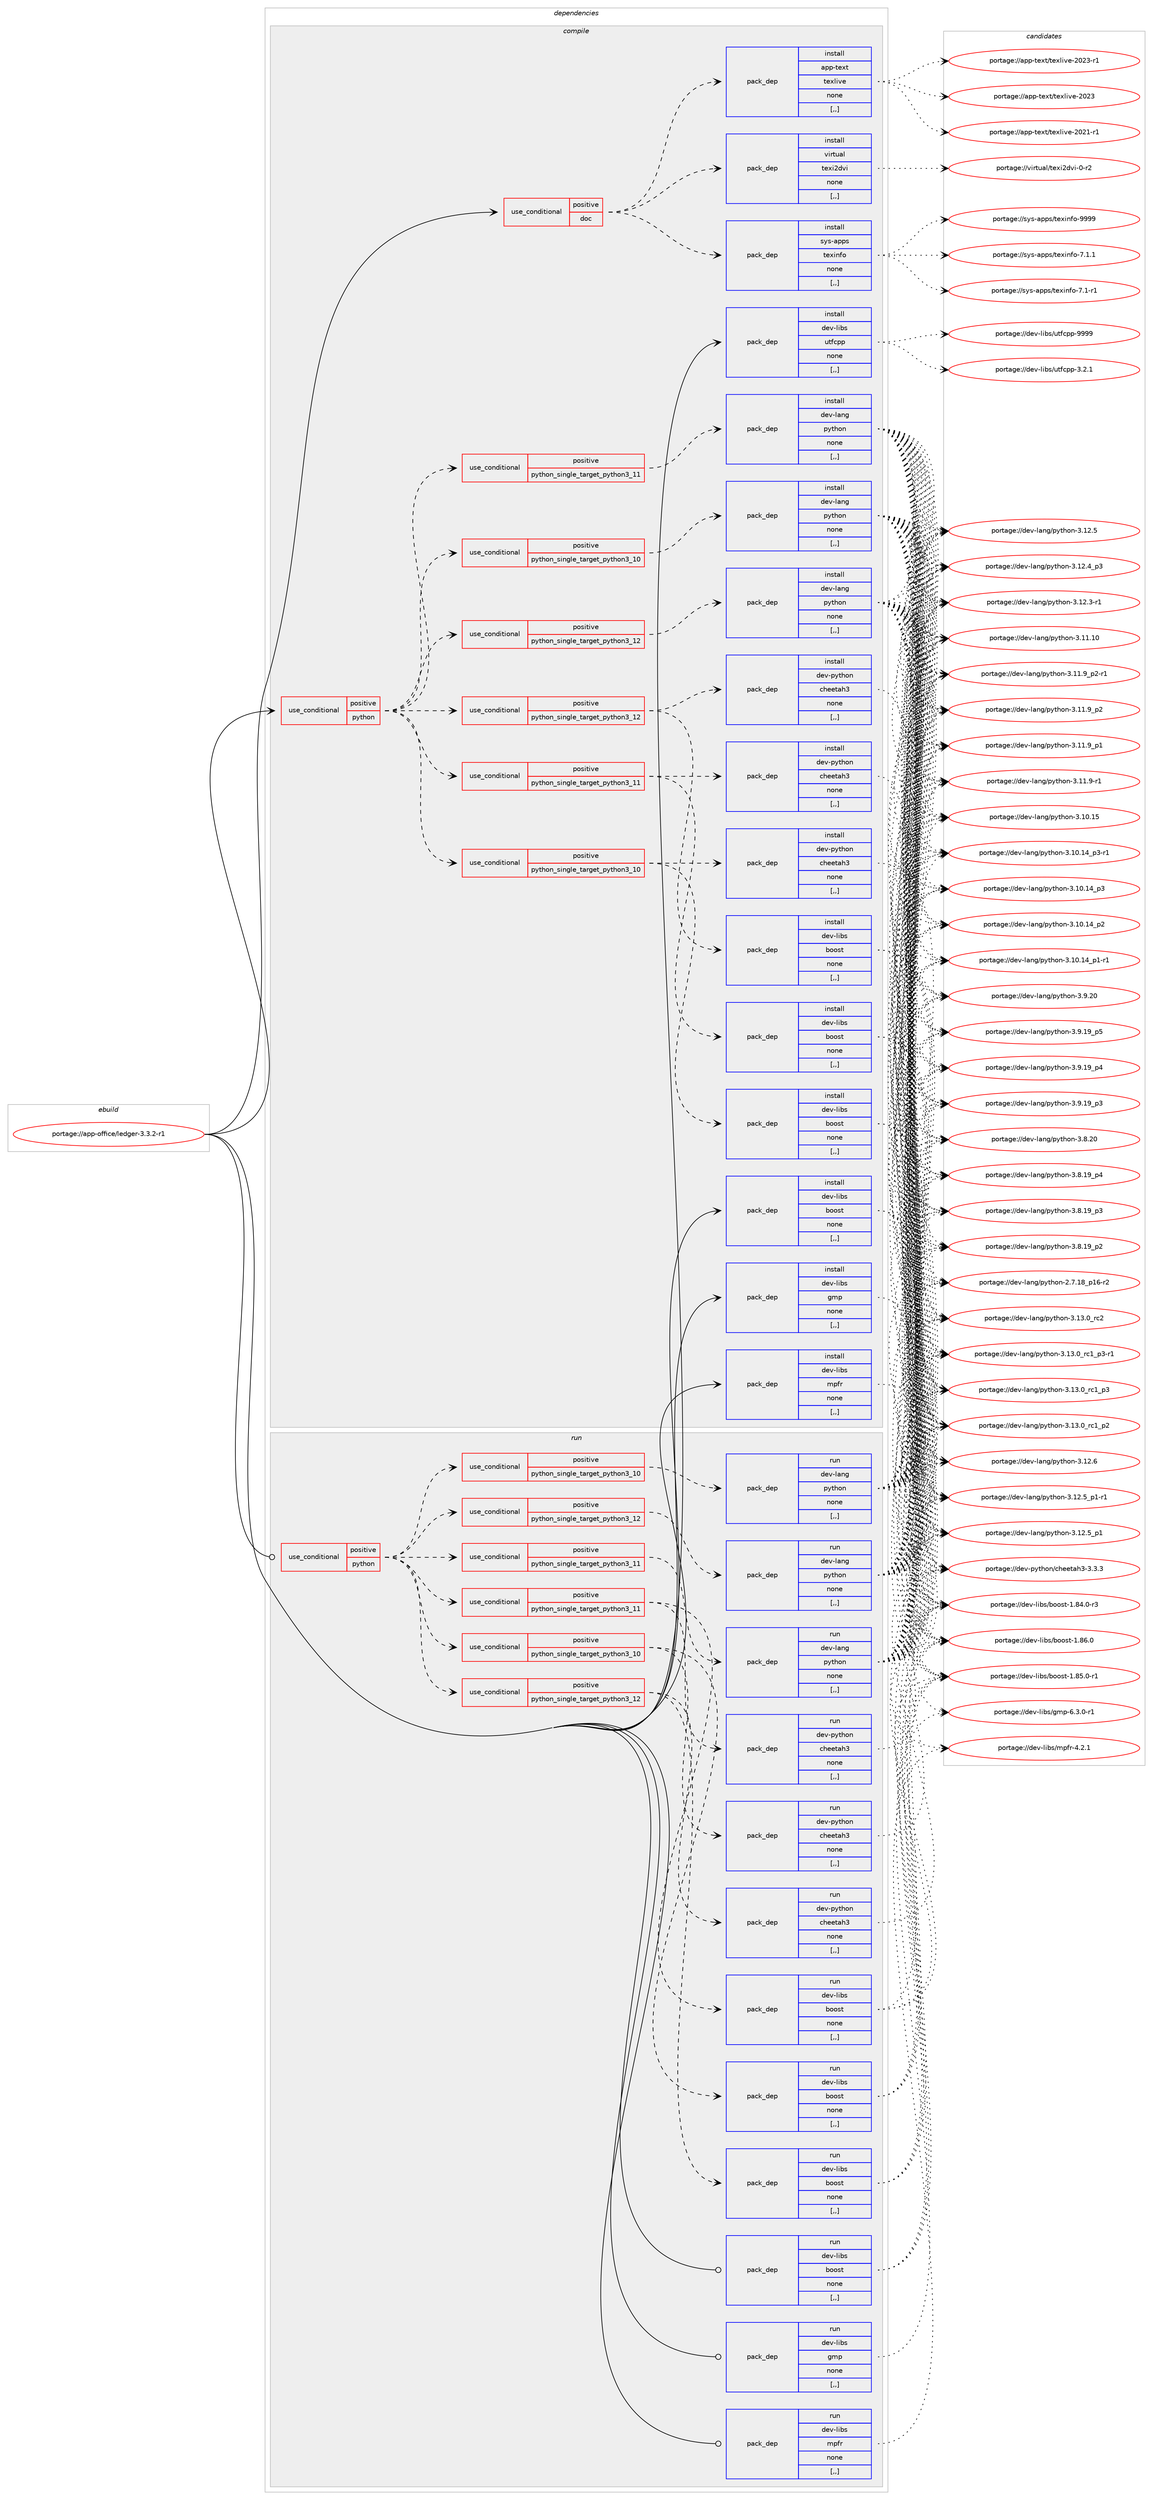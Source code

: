 digraph prolog {

# *************
# Graph options
# *************

newrank=true;
concentrate=true;
compound=true;
graph [rankdir=LR,fontname=Helvetica,fontsize=10,ranksep=1.5];#, ranksep=2.5, nodesep=0.2];
edge  [arrowhead=vee];
node  [fontname=Helvetica,fontsize=10];

# **********
# The ebuild
# **********

subgraph cluster_leftcol {
color=gray;
label=<<i>ebuild</i>>;
id [label="portage://app-office/ledger-3.3.2-r1", color=red, width=4, href="../app-office/ledger-3.3.2-r1.svg"];
}

# ****************
# The dependencies
# ****************

subgraph cluster_midcol {
color=gray;
label=<<i>dependencies</i>>;
subgraph cluster_compile {
fillcolor="#eeeeee";
style=filled;
label=<<i>compile</i>>;
subgraph cond143253 {
dependency540574 [label=<<TABLE BORDER="0" CELLBORDER="1" CELLSPACING="0" CELLPADDING="4"><TR><TD ROWSPAN="3" CELLPADDING="10">use_conditional</TD></TR><TR><TD>positive</TD></TR><TR><TD>doc</TD></TR></TABLE>>, shape=none, color=red];
subgraph pack393302 {
dependency540575 [label=<<TABLE BORDER="0" CELLBORDER="1" CELLSPACING="0" CELLPADDING="4" WIDTH="220"><TR><TD ROWSPAN="6" CELLPADDING="30">pack_dep</TD></TR><TR><TD WIDTH="110">install</TD></TR><TR><TD>app-text</TD></TR><TR><TD>texlive</TD></TR><TR><TD>none</TD></TR><TR><TD>[,,]</TD></TR></TABLE>>, shape=none, color=blue];
}
dependency540574:e -> dependency540575:w [weight=20,style="dashed",arrowhead="vee"];
subgraph pack393303 {
dependency540576 [label=<<TABLE BORDER="0" CELLBORDER="1" CELLSPACING="0" CELLPADDING="4" WIDTH="220"><TR><TD ROWSPAN="6" CELLPADDING="30">pack_dep</TD></TR><TR><TD WIDTH="110">install</TD></TR><TR><TD>sys-apps</TD></TR><TR><TD>texinfo</TD></TR><TR><TD>none</TD></TR><TR><TD>[,,]</TD></TR></TABLE>>, shape=none, color=blue];
}
dependency540574:e -> dependency540576:w [weight=20,style="dashed",arrowhead="vee"];
subgraph pack393304 {
dependency540577 [label=<<TABLE BORDER="0" CELLBORDER="1" CELLSPACING="0" CELLPADDING="4" WIDTH="220"><TR><TD ROWSPAN="6" CELLPADDING="30">pack_dep</TD></TR><TR><TD WIDTH="110">install</TD></TR><TR><TD>virtual</TD></TR><TR><TD>texi2dvi</TD></TR><TR><TD>none</TD></TR><TR><TD>[,,]</TD></TR></TABLE>>, shape=none, color=blue];
}
dependency540574:e -> dependency540577:w [weight=20,style="dashed",arrowhead="vee"];
}
id:e -> dependency540574:w [weight=20,style="solid",arrowhead="vee"];
subgraph cond143254 {
dependency540578 [label=<<TABLE BORDER="0" CELLBORDER="1" CELLSPACING="0" CELLPADDING="4"><TR><TD ROWSPAN="3" CELLPADDING="10">use_conditional</TD></TR><TR><TD>positive</TD></TR><TR><TD>python</TD></TR></TABLE>>, shape=none, color=red];
subgraph cond143255 {
dependency540579 [label=<<TABLE BORDER="0" CELLBORDER="1" CELLSPACING="0" CELLPADDING="4"><TR><TD ROWSPAN="3" CELLPADDING="10">use_conditional</TD></TR><TR><TD>positive</TD></TR><TR><TD>python_single_target_python3_10</TD></TR></TABLE>>, shape=none, color=red];
subgraph pack393305 {
dependency540580 [label=<<TABLE BORDER="0" CELLBORDER="1" CELLSPACING="0" CELLPADDING="4" WIDTH="220"><TR><TD ROWSPAN="6" CELLPADDING="30">pack_dep</TD></TR><TR><TD WIDTH="110">install</TD></TR><TR><TD>dev-libs</TD></TR><TR><TD>boost</TD></TR><TR><TD>none</TD></TR><TR><TD>[,,]</TD></TR></TABLE>>, shape=none, color=blue];
}
dependency540579:e -> dependency540580:w [weight=20,style="dashed",arrowhead="vee"];
subgraph pack393306 {
dependency540581 [label=<<TABLE BORDER="0" CELLBORDER="1" CELLSPACING="0" CELLPADDING="4" WIDTH="220"><TR><TD ROWSPAN="6" CELLPADDING="30">pack_dep</TD></TR><TR><TD WIDTH="110">install</TD></TR><TR><TD>dev-python</TD></TR><TR><TD>cheetah3</TD></TR><TR><TD>none</TD></TR><TR><TD>[,,]</TD></TR></TABLE>>, shape=none, color=blue];
}
dependency540579:e -> dependency540581:w [weight=20,style="dashed",arrowhead="vee"];
}
dependency540578:e -> dependency540579:w [weight=20,style="dashed",arrowhead="vee"];
subgraph cond143256 {
dependency540582 [label=<<TABLE BORDER="0" CELLBORDER="1" CELLSPACING="0" CELLPADDING="4"><TR><TD ROWSPAN="3" CELLPADDING="10">use_conditional</TD></TR><TR><TD>positive</TD></TR><TR><TD>python_single_target_python3_11</TD></TR></TABLE>>, shape=none, color=red];
subgraph pack393307 {
dependency540583 [label=<<TABLE BORDER="0" CELLBORDER="1" CELLSPACING="0" CELLPADDING="4" WIDTH="220"><TR><TD ROWSPAN="6" CELLPADDING="30">pack_dep</TD></TR><TR><TD WIDTH="110">install</TD></TR><TR><TD>dev-libs</TD></TR><TR><TD>boost</TD></TR><TR><TD>none</TD></TR><TR><TD>[,,]</TD></TR></TABLE>>, shape=none, color=blue];
}
dependency540582:e -> dependency540583:w [weight=20,style="dashed",arrowhead="vee"];
subgraph pack393308 {
dependency540584 [label=<<TABLE BORDER="0" CELLBORDER="1" CELLSPACING="0" CELLPADDING="4" WIDTH="220"><TR><TD ROWSPAN="6" CELLPADDING="30">pack_dep</TD></TR><TR><TD WIDTH="110">install</TD></TR><TR><TD>dev-python</TD></TR><TR><TD>cheetah3</TD></TR><TR><TD>none</TD></TR><TR><TD>[,,]</TD></TR></TABLE>>, shape=none, color=blue];
}
dependency540582:e -> dependency540584:w [weight=20,style="dashed",arrowhead="vee"];
}
dependency540578:e -> dependency540582:w [weight=20,style="dashed",arrowhead="vee"];
subgraph cond143257 {
dependency540585 [label=<<TABLE BORDER="0" CELLBORDER="1" CELLSPACING="0" CELLPADDING="4"><TR><TD ROWSPAN="3" CELLPADDING="10">use_conditional</TD></TR><TR><TD>positive</TD></TR><TR><TD>python_single_target_python3_12</TD></TR></TABLE>>, shape=none, color=red];
subgraph pack393309 {
dependency540586 [label=<<TABLE BORDER="0" CELLBORDER="1" CELLSPACING="0" CELLPADDING="4" WIDTH="220"><TR><TD ROWSPAN="6" CELLPADDING="30">pack_dep</TD></TR><TR><TD WIDTH="110">install</TD></TR><TR><TD>dev-libs</TD></TR><TR><TD>boost</TD></TR><TR><TD>none</TD></TR><TR><TD>[,,]</TD></TR></TABLE>>, shape=none, color=blue];
}
dependency540585:e -> dependency540586:w [weight=20,style="dashed",arrowhead="vee"];
subgraph pack393310 {
dependency540587 [label=<<TABLE BORDER="0" CELLBORDER="1" CELLSPACING="0" CELLPADDING="4" WIDTH="220"><TR><TD ROWSPAN="6" CELLPADDING="30">pack_dep</TD></TR><TR><TD WIDTH="110">install</TD></TR><TR><TD>dev-python</TD></TR><TR><TD>cheetah3</TD></TR><TR><TD>none</TD></TR><TR><TD>[,,]</TD></TR></TABLE>>, shape=none, color=blue];
}
dependency540585:e -> dependency540587:w [weight=20,style="dashed",arrowhead="vee"];
}
dependency540578:e -> dependency540585:w [weight=20,style="dashed",arrowhead="vee"];
subgraph cond143258 {
dependency540588 [label=<<TABLE BORDER="0" CELLBORDER="1" CELLSPACING="0" CELLPADDING="4"><TR><TD ROWSPAN="3" CELLPADDING="10">use_conditional</TD></TR><TR><TD>positive</TD></TR><TR><TD>python_single_target_python3_10</TD></TR></TABLE>>, shape=none, color=red];
subgraph pack393311 {
dependency540589 [label=<<TABLE BORDER="0" CELLBORDER="1" CELLSPACING="0" CELLPADDING="4" WIDTH="220"><TR><TD ROWSPAN="6" CELLPADDING="30">pack_dep</TD></TR><TR><TD WIDTH="110">install</TD></TR><TR><TD>dev-lang</TD></TR><TR><TD>python</TD></TR><TR><TD>none</TD></TR><TR><TD>[,,]</TD></TR></TABLE>>, shape=none, color=blue];
}
dependency540588:e -> dependency540589:w [weight=20,style="dashed",arrowhead="vee"];
}
dependency540578:e -> dependency540588:w [weight=20,style="dashed",arrowhead="vee"];
subgraph cond143259 {
dependency540590 [label=<<TABLE BORDER="0" CELLBORDER="1" CELLSPACING="0" CELLPADDING="4"><TR><TD ROWSPAN="3" CELLPADDING="10">use_conditional</TD></TR><TR><TD>positive</TD></TR><TR><TD>python_single_target_python3_11</TD></TR></TABLE>>, shape=none, color=red];
subgraph pack393312 {
dependency540591 [label=<<TABLE BORDER="0" CELLBORDER="1" CELLSPACING="0" CELLPADDING="4" WIDTH="220"><TR><TD ROWSPAN="6" CELLPADDING="30">pack_dep</TD></TR><TR><TD WIDTH="110">install</TD></TR><TR><TD>dev-lang</TD></TR><TR><TD>python</TD></TR><TR><TD>none</TD></TR><TR><TD>[,,]</TD></TR></TABLE>>, shape=none, color=blue];
}
dependency540590:e -> dependency540591:w [weight=20,style="dashed",arrowhead="vee"];
}
dependency540578:e -> dependency540590:w [weight=20,style="dashed",arrowhead="vee"];
subgraph cond143260 {
dependency540592 [label=<<TABLE BORDER="0" CELLBORDER="1" CELLSPACING="0" CELLPADDING="4"><TR><TD ROWSPAN="3" CELLPADDING="10">use_conditional</TD></TR><TR><TD>positive</TD></TR><TR><TD>python_single_target_python3_12</TD></TR></TABLE>>, shape=none, color=red];
subgraph pack393313 {
dependency540593 [label=<<TABLE BORDER="0" CELLBORDER="1" CELLSPACING="0" CELLPADDING="4" WIDTH="220"><TR><TD ROWSPAN="6" CELLPADDING="30">pack_dep</TD></TR><TR><TD WIDTH="110">install</TD></TR><TR><TD>dev-lang</TD></TR><TR><TD>python</TD></TR><TR><TD>none</TD></TR><TR><TD>[,,]</TD></TR></TABLE>>, shape=none, color=blue];
}
dependency540592:e -> dependency540593:w [weight=20,style="dashed",arrowhead="vee"];
}
dependency540578:e -> dependency540592:w [weight=20,style="dashed",arrowhead="vee"];
}
id:e -> dependency540578:w [weight=20,style="solid",arrowhead="vee"];
subgraph pack393314 {
dependency540594 [label=<<TABLE BORDER="0" CELLBORDER="1" CELLSPACING="0" CELLPADDING="4" WIDTH="220"><TR><TD ROWSPAN="6" CELLPADDING="30">pack_dep</TD></TR><TR><TD WIDTH="110">install</TD></TR><TR><TD>dev-libs</TD></TR><TR><TD>boost</TD></TR><TR><TD>none</TD></TR><TR><TD>[,,]</TD></TR></TABLE>>, shape=none, color=blue];
}
id:e -> dependency540594:w [weight=20,style="solid",arrowhead="vee"];
subgraph pack393315 {
dependency540595 [label=<<TABLE BORDER="0" CELLBORDER="1" CELLSPACING="0" CELLPADDING="4" WIDTH="220"><TR><TD ROWSPAN="6" CELLPADDING="30">pack_dep</TD></TR><TR><TD WIDTH="110">install</TD></TR><TR><TD>dev-libs</TD></TR><TR><TD>gmp</TD></TR><TR><TD>none</TD></TR><TR><TD>[,,]</TD></TR></TABLE>>, shape=none, color=blue];
}
id:e -> dependency540595:w [weight=20,style="solid",arrowhead="vee"];
subgraph pack393316 {
dependency540596 [label=<<TABLE BORDER="0" CELLBORDER="1" CELLSPACING="0" CELLPADDING="4" WIDTH="220"><TR><TD ROWSPAN="6" CELLPADDING="30">pack_dep</TD></TR><TR><TD WIDTH="110">install</TD></TR><TR><TD>dev-libs</TD></TR><TR><TD>mpfr</TD></TR><TR><TD>none</TD></TR><TR><TD>[,,]</TD></TR></TABLE>>, shape=none, color=blue];
}
id:e -> dependency540596:w [weight=20,style="solid",arrowhead="vee"];
subgraph pack393317 {
dependency540597 [label=<<TABLE BORDER="0" CELLBORDER="1" CELLSPACING="0" CELLPADDING="4" WIDTH="220"><TR><TD ROWSPAN="6" CELLPADDING="30">pack_dep</TD></TR><TR><TD WIDTH="110">install</TD></TR><TR><TD>dev-libs</TD></TR><TR><TD>utfcpp</TD></TR><TR><TD>none</TD></TR><TR><TD>[,,]</TD></TR></TABLE>>, shape=none, color=blue];
}
id:e -> dependency540597:w [weight=20,style="solid",arrowhead="vee"];
}
subgraph cluster_compileandrun {
fillcolor="#eeeeee";
style=filled;
label=<<i>compile and run</i>>;
}
subgraph cluster_run {
fillcolor="#eeeeee";
style=filled;
label=<<i>run</i>>;
subgraph cond143261 {
dependency540598 [label=<<TABLE BORDER="0" CELLBORDER="1" CELLSPACING="0" CELLPADDING="4"><TR><TD ROWSPAN="3" CELLPADDING="10">use_conditional</TD></TR><TR><TD>positive</TD></TR><TR><TD>python</TD></TR></TABLE>>, shape=none, color=red];
subgraph cond143262 {
dependency540599 [label=<<TABLE BORDER="0" CELLBORDER="1" CELLSPACING="0" CELLPADDING="4"><TR><TD ROWSPAN="3" CELLPADDING="10">use_conditional</TD></TR><TR><TD>positive</TD></TR><TR><TD>python_single_target_python3_10</TD></TR></TABLE>>, shape=none, color=red];
subgraph pack393318 {
dependency540600 [label=<<TABLE BORDER="0" CELLBORDER="1" CELLSPACING="0" CELLPADDING="4" WIDTH="220"><TR><TD ROWSPAN="6" CELLPADDING="30">pack_dep</TD></TR><TR><TD WIDTH="110">run</TD></TR><TR><TD>dev-libs</TD></TR><TR><TD>boost</TD></TR><TR><TD>none</TD></TR><TR><TD>[,,]</TD></TR></TABLE>>, shape=none, color=blue];
}
dependency540599:e -> dependency540600:w [weight=20,style="dashed",arrowhead="vee"];
subgraph pack393319 {
dependency540601 [label=<<TABLE BORDER="0" CELLBORDER="1" CELLSPACING="0" CELLPADDING="4" WIDTH="220"><TR><TD ROWSPAN="6" CELLPADDING="30">pack_dep</TD></TR><TR><TD WIDTH="110">run</TD></TR><TR><TD>dev-python</TD></TR><TR><TD>cheetah3</TD></TR><TR><TD>none</TD></TR><TR><TD>[,,]</TD></TR></TABLE>>, shape=none, color=blue];
}
dependency540599:e -> dependency540601:w [weight=20,style="dashed",arrowhead="vee"];
}
dependency540598:e -> dependency540599:w [weight=20,style="dashed",arrowhead="vee"];
subgraph cond143263 {
dependency540602 [label=<<TABLE BORDER="0" CELLBORDER="1" CELLSPACING="0" CELLPADDING="4"><TR><TD ROWSPAN="3" CELLPADDING="10">use_conditional</TD></TR><TR><TD>positive</TD></TR><TR><TD>python_single_target_python3_11</TD></TR></TABLE>>, shape=none, color=red];
subgraph pack393320 {
dependency540603 [label=<<TABLE BORDER="0" CELLBORDER="1" CELLSPACING="0" CELLPADDING="4" WIDTH="220"><TR><TD ROWSPAN="6" CELLPADDING="30">pack_dep</TD></TR><TR><TD WIDTH="110">run</TD></TR><TR><TD>dev-libs</TD></TR><TR><TD>boost</TD></TR><TR><TD>none</TD></TR><TR><TD>[,,]</TD></TR></TABLE>>, shape=none, color=blue];
}
dependency540602:e -> dependency540603:w [weight=20,style="dashed",arrowhead="vee"];
subgraph pack393321 {
dependency540604 [label=<<TABLE BORDER="0" CELLBORDER="1" CELLSPACING="0" CELLPADDING="4" WIDTH="220"><TR><TD ROWSPAN="6" CELLPADDING="30">pack_dep</TD></TR><TR><TD WIDTH="110">run</TD></TR><TR><TD>dev-python</TD></TR><TR><TD>cheetah3</TD></TR><TR><TD>none</TD></TR><TR><TD>[,,]</TD></TR></TABLE>>, shape=none, color=blue];
}
dependency540602:e -> dependency540604:w [weight=20,style="dashed",arrowhead="vee"];
}
dependency540598:e -> dependency540602:w [weight=20,style="dashed",arrowhead="vee"];
subgraph cond143264 {
dependency540605 [label=<<TABLE BORDER="0" CELLBORDER="1" CELLSPACING="0" CELLPADDING="4"><TR><TD ROWSPAN="3" CELLPADDING="10">use_conditional</TD></TR><TR><TD>positive</TD></TR><TR><TD>python_single_target_python3_12</TD></TR></TABLE>>, shape=none, color=red];
subgraph pack393322 {
dependency540606 [label=<<TABLE BORDER="0" CELLBORDER="1" CELLSPACING="0" CELLPADDING="4" WIDTH="220"><TR><TD ROWSPAN="6" CELLPADDING="30">pack_dep</TD></TR><TR><TD WIDTH="110">run</TD></TR><TR><TD>dev-libs</TD></TR><TR><TD>boost</TD></TR><TR><TD>none</TD></TR><TR><TD>[,,]</TD></TR></TABLE>>, shape=none, color=blue];
}
dependency540605:e -> dependency540606:w [weight=20,style="dashed",arrowhead="vee"];
subgraph pack393323 {
dependency540607 [label=<<TABLE BORDER="0" CELLBORDER="1" CELLSPACING="0" CELLPADDING="4" WIDTH="220"><TR><TD ROWSPAN="6" CELLPADDING="30">pack_dep</TD></TR><TR><TD WIDTH="110">run</TD></TR><TR><TD>dev-python</TD></TR><TR><TD>cheetah3</TD></TR><TR><TD>none</TD></TR><TR><TD>[,,]</TD></TR></TABLE>>, shape=none, color=blue];
}
dependency540605:e -> dependency540607:w [weight=20,style="dashed",arrowhead="vee"];
}
dependency540598:e -> dependency540605:w [weight=20,style="dashed",arrowhead="vee"];
subgraph cond143265 {
dependency540608 [label=<<TABLE BORDER="0" CELLBORDER="1" CELLSPACING="0" CELLPADDING="4"><TR><TD ROWSPAN="3" CELLPADDING="10">use_conditional</TD></TR><TR><TD>positive</TD></TR><TR><TD>python_single_target_python3_10</TD></TR></TABLE>>, shape=none, color=red];
subgraph pack393324 {
dependency540609 [label=<<TABLE BORDER="0" CELLBORDER="1" CELLSPACING="0" CELLPADDING="4" WIDTH="220"><TR><TD ROWSPAN="6" CELLPADDING="30">pack_dep</TD></TR><TR><TD WIDTH="110">run</TD></TR><TR><TD>dev-lang</TD></TR><TR><TD>python</TD></TR><TR><TD>none</TD></TR><TR><TD>[,,]</TD></TR></TABLE>>, shape=none, color=blue];
}
dependency540608:e -> dependency540609:w [weight=20,style="dashed",arrowhead="vee"];
}
dependency540598:e -> dependency540608:w [weight=20,style="dashed",arrowhead="vee"];
subgraph cond143266 {
dependency540610 [label=<<TABLE BORDER="0" CELLBORDER="1" CELLSPACING="0" CELLPADDING="4"><TR><TD ROWSPAN="3" CELLPADDING="10">use_conditional</TD></TR><TR><TD>positive</TD></TR><TR><TD>python_single_target_python3_11</TD></TR></TABLE>>, shape=none, color=red];
subgraph pack393325 {
dependency540611 [label=<<TABLE BORDER="0" CELLBORDER="1" CELLSPACING="0" CELLPADDING="4" WIDTH="220"><TR><TD ROWSPAN="6" CELLPADDING="30">pack_dep</TD></TR><TR><TD WIDTH="110">run</TD></TR><TR><TD>dev-lang</TD></TR><TR><TD>python</TD></TR><TR><TD>none</TD></TR><TR><TD>[,,]</TD></TR></TABLE>>, shape=none, color=blue];
}
dependency540610:e -> dependency540611:w [weight=20,style="dashed",arrowhead="vee"];
}
dependency540598:e -> dependency540610:w [weight=20,style="dashed",arrowhead="vee"];
subgraph cond143267 {
dependency540612 [label=<<TABLE BORDER="0" CELLBORDER="1" CELLSPACING="0" CELLPADDING="4"><TR><TD ROWSPAN="3" CELLPADDING="10">use_conditional</TD></TR><TR><TD>positive</TD></TR><TR><TD>python_single_target_python3_12</TD></TR></TABLE>>, shape=none, color=red];
subgraph pack393326 {
dependency540613 [label=<<TABLE BORDER="0" CELLBORDER="1" CELLSPACING="0" CELLPADDING="4" WIDTH="220"><TR><TD ROWSPAN="6" CELLPADDING="30">pack_dep</TD></TR><TR><TD WIDTH="110">run</TD></TR><TR><TD>dev-lang</TD></TR><TR><TD>python</TD></TR><TR><TD>none</TD></TR><TR><TD>[,,]</TD></TR></TABLE>>, shape=none, color=blue];
}
dependency540612:e -> dependency540613:w [weight=20,style="dashed",arrowhead="vee"];
}
dependency540598:e -> dependency540612:w [weight=20,style="dashed",arrowhead="vee"];
}
id:e -> dependency540598:w [weight=20,style="solid",arrowhead="odot"];
subgraph pack393327 {
dependency540614 [label=<<TABLE BORDER="0" CELLBORDER="1" CELLSPACING="0" CELLPADDING="4" WIDTH="220"><TR><TD ROWSPAN="6" CELLPADDING="30">pack_dep</TD></TR><TR><TD WIDTH="110">run</TD></TR><TR><TD>dev-libs</TD></TR><TR><TD>boost</TD></TR><TR><TD>none</TD></TR><TR><TD>[,,]</TD></TR></TABLE>>, shape=none, color=blue];
}
id:e -> dependency540614:w [weight=20,style="solid",arrowhead="odot"];
subgraph pack393328 {
dependency540615 [label=<<TABLE BORDER="0" CELLBORDER="1" CELLSPACING="0" CELLPADDING="4" WIDTH="220"><TR><TD ROWSPAN="6" CELLPADDING="30">pack_dep</TD></TR><TR><TD WIDTH="110">run</TD></TR><TR><TD>dev-libs</TD></TR><TR><TD>gmp</TD></TR><TR><TD>none</TD></TR><TR><TD>[,,]</TD></TR></TABLE>>, shape=none, color=blue];
}
id:e -> dependency540615:w [weight=20,style="solid",arrowhead="odot"];
subgraph pack393329 {
dependency540616 [label=<<TABLE BORDER="0" CELLBORDER="1" CELLSPACING="0" CELLPADDING="4" WIDTH="220"><TR><TD ROWSPAN="6" CELLPADDING="30">pack_dep</TD></TR><TR><TD WIDTH="110">run</TD></TR><TR><TD>dev-libs</TD></TR><TR><TD>mpfr</TD></TR><TR><TD>none</TD></TR><TR><TD>[,,]</TD></TR></TABLE>>, shape=none, color=blue];
}
id:e -> dependency540616:w [weight=20,style="solid",arrowhead="odot"];
}
}

# **************
# The candidates
# **************

subgraph cluster_choices {
rank=same;
color=gray;
label=<<i>candidates</i>>;

subgraph choice393302 {
color=black;
nodesep=1;
choice97112112451161011201164711610112010810511810145504850514511449 [label="portage://app-text/texlive-2023-r1", color=red, width=4,href="../app-text/texlive-2023-r1.svg"];
choice9711211245116101120116471161011201081051181014550485051 [label="portage://app-text/texlive-2023", color=red, width=4,href="../app-text/texlive-2023.svg"];
choice97112112451161011201164711610112010810511810145504850494511449 [label="portage://app-text/texlive-2021-r1", color=red, width=4,href="../app-text/texlive-2021-r1.svg"];
dependency540575:e -> choice97112112451161011201164711610112010810511810145504850514511449:w [style=dotted,weight="100"];
dependency540575:e -> choice9711211245116101120116471161011201081051181014550485051:w [style=dotted,weight="100"];
dependency540575:e -> choice97112112451161011201164711610112010810511810145504850494511449:w [style=dotted,weight="100"];
}
subgraph choice393303 {
color=black;
nodesep=1;
choice1151211154597112112115471161011201051101021114557575757 [label="portage://sys-apps/texinfo-9999", color=red, width=4,href="../sys-apps/texinfo-9999.svg"];
choice115121115459711211211547116101120105110102111455546494649 [label="portage://sys-apps/texinfo-7.1.1", color=red, width=4,href="../sys-apps/texinfo-7.1.1.svg"];
choice115121115459711211211547116101120105110102111455546494511449 [label="portage://sys-apps/texinfo-7.1-r1", color=red, width=4,href="../sys-apps/texinfo-7.1-r1.svg"];
dependency540576:e -> choice1151211154597112112115471161011201051101021114557575757:w [style=dotted,weight="100"];
dependency540576:e -> choice115121115459711211211547116101120105110102111455546494649:w [style=dotted,weight="100"];
dependency540576:e -> choice115121115459711211211547116101120105110102111455546494511449:w [style=dotted,weight="100"];
}
subgraph choice393304 {
color=black;
nodesep=1;
choice11810511411611797108471161011201055010011810545484511450 [label="portage://virtual/texi2dvi-0-r2", color=red, width=4,href="../virtual/texi2dvi-0-r2.svg"];
dependency540577:e -> choice11810511411611797108471161011201055010011810545484511450:w [style=dotted,weight="100"];
}
subgraph choice393305 {
color=black;
nodesep=1;
choice1001011184510810598115479811111111511645494656544648 [label="portage://dev-libs/boost-1.86.0", color=red, width=4,href="../dev-libs/boost-1.86.0.svg"];
choice10010111845108105981154798111111115116454946565346484511449 [label="portage://dev-libs/boost-1.85.0-r1", color=red, width=4,href="../dev-libs/boost-1.85.0-r1.svg"];
choice10010111845108105981154798111111115116454946565246484511451 [label="portage://dev-libs/boost-1.84.0-r3", color=red, width=4,href="../dev-libs/boost-1.84.0-r3.svg"];
dependency540580:e -> choice1001011184510810598115479811111111511645494656544648:w [style=dotted,weight="100"];
dependency540580:e -> choice10010111845108105981154798111111115116454946565346484511449:w [style=dotted,weight="100"];
dependency540580:e -> choice10010111845108105981154798111111115116454946565246484511451:w [style=dotted,weight="100"];
}
subgraph choice393306 {
color=black;
nodesep=1;
choice1001011184511212111610411111047991041011011169710451455146514651 [label="portage://dev-python/cheetah3-3.3.3", color=red, width=4,href="../dev-python/cheetah3-3.3.3.svg"];
dependency540581:e -> choice1001011184511212111610411111047991041011011169710451455146514651:w [style=dotted,weight="100"];
}
subgraph choice393307 {
color=black;
nodesep=1;
choice1001011184510810598115479811111111511645494656544648 [label="portage://dev-libs/boost-1.86.0", color=red, width=4,href="../dev-libs/boost-1.86.0.svg"];
choice10010111845108105981154798111111115116454946565346484511449 [label="portage://dev-libs/boost-1.85.0-r1", color=red, width=4,href="../dev-libs/boost-1.85.0-r1.svg"];
choice10010111845108105981154798111111115116454946565246484511451 [label="portage://dev-libs/boost-1.84.0-r3", color=red, width=4,href="../dev-libs/boost-1.84.0-r3.svg"];
dependency540583:e -> choice1001011184510810598115479811111111511645494656544648:w [style=dotted,weight="100"];
dependency540583:e -> choice10010111845108105981154798111111115116454946565346484511449:w [style=dotted,weight="100"];
dependency540583:e -> choice10010111845108105981154798111111115116454946565246484511451:w [style=dotted,weight="100"];
}
subgraph choice393308 {
color=black;
nodesep=1;
choice1001011184511212111610411111047991041011011169710451455146514651 [label="portage://dev-python/cheetah3-3.3.3", color=red, width=4,href="../dev-python/cheetah3-3.3.3.svg"];
dependency540584:e -> choice1001011184511212111610411111047991041011011169710451455146514651:w [style=dotted,weight="100"];
}
subgraph choice393309 {
color=black;
nodesep=1;
choice1001011184510810598115479811111111511645494656544648 [label="portage://dev-libs/boost-1.86.0", color=red, width=4,href="../dev-libs/boost-1.86.0.svg"];
choice10010111845108105981154798111111115116454946565346484511449 [label="portage://dev-libs/boost-1.85.0-r1", color=red, width=4,href="../dev-libs/boost-1.85.0-r1.svg"];
choice10010111845108105981154798111111115116454946565246484511451 [label="portage://dev-libs/boost-1.84.0-r3", color=red, width=4,href="../dev-libs/boost-1.84.0-r3.svg"];
dependency540586:e -> choice1001011184510810598115479811111111511645494656544648:w [style=dotted,weight="100"];
dependency540586:e -> choice10010111845108105981154798111111115116454946565346484511449:w [style=dotted,weight="100"];
dependency540586:e -> choice10010111845108105981154798111111115116454946565246484511451:w [style=dotted,weight="100"];
}
subgraph choice393310 {
color=black;
nodesep=1;
choice1001011184511212111610411111047991041011011169710451455146514651 [label="portage://dev-python/cheetah3-3.3.3", color=red, width=4,href="../dev-python/cheetah3-3.3.3.svg"];
dependency540587:e -> choice1001011184511212111610411111047991041011011169710451455146514651:w [style=dotted,weight="100"];
}
subgraph choice393311 {
color=black;
nodesep=1;
choice10010111845108971101034711212111610411111045514649514648951149950 [label="portage://dev-lang/python-3.13.0_rc2", color=red, width=4,href="../dev-lang/python-3.13.0_rc2.svg"];
choice1001011184510897110103471121211161041111104551464951464895114994995112514511449 [label="portage://dev-lang/python-3.13.0_rc1_p3-r1", color=red, width=4,href="../dev-lang/python-3.13.0_rc1_p3-r1.svg"];
choice100101118451089711010347112121116104111110455146495146489511499499511251 [label="portage://dev-lang/python-3.13.0_rc1_p3", color=red, width=4,href="../dev-lang/python-3.13.0_rc1_p3.svg"];
choice100101118451089711010347112121116104111110455146495146489511499499511250 [label="portage://dev-lang/python-3.13.0_rc1_p2", color=red, width=4,href="../dev-lang/python-3.13.0_rc1_p2.svg"];
choice10010111845108971101034711212111610411111045514649504654 [label="portage://dev-lang/python-3.12.6", color=red, width=4,href="../dev-lang/python-3.12.6.svg"];
choice1001011184510897110103471121211161041111104551464950465395112494511449 [label="portage://dev-lang/python-3.12.5_p1-r1", color=red, width=4,href="../dev-lang/python-3.12.5_p1-r1.svg"];
choice100101118451089711010347112121116104111110455146495046539511249 [label="portage://dev-lang/python-3.12.5_p1", color=red, width=4,href="../dev-lang/python-3.12.5_p1.svg"];
choice10010111845108971101034711212111610411111045514649504653 [label="portage://dev-lang/python-3.12.5", color=red, width=4,href="../dev-lang/python-3.12.5.svg"];
choice100101118451089711010347112121116104111110455146495046529511251 [label="portage://dev-lang/python-3.12.4_p3", color=red, width=4,href="../dev-lang/python-3.12.4_p3.svg"];
choice100101118451089711010347112121116104111110455146495046514511449 [label="portage://dev-lang/python-3.12.3-r1", color=red, width=4,href="../dev-lang/python-3.12.3-r1.svg"];
choice1001011184510897110103471121211161041111104551464949464948 [label="portage://dev-lang/python-3.11.10", color=red, width=4,href="../dev-lang/python-3.11.10.svg"];
choice1001011184510897110103471121211161041111104551464949465795112504511449 [label="portage://dev-lang/python-3.11.9_p2-r1", color=red, width=4,href="../dev-lang/python-3.11.9_p2-r1.svg"];
choice100101118451089711010347112121116104111110455146494946579511250 [label="portage://dev-lang/python-3.11.9_p2", color=red, width=4,href="../dev-lang/python-3.11.9_p2.svg"];
choice100101118451089711010347112121116104111110455146494946579511249 [label="portage://dev-lang/python-3.11.9_p1", color=red, width=4,href="../dev-lang/python-3.11.9_p1.svg"];
choice100101118451089711010347112121116104111110455146494946574511449 [label="portage://dev-lang/python-3.11.9-r1", color=red, width=4,href="../dev-lang/python-3.11.9-r1.svg"];
choice1001011184510897110103471121211161041111104551464948464953 [label="portage://dev-lang/python-3.10.15", color=red, width=4,href="../dev-lang/python-3.10.15.svg"];
choice100101118451089711010347112121116104111110455146494846495295112514511449 [label="portage://dev-lang/python-3.10.14_p3-r1", color=red, width=4,href="../dev-lang/python-3.10.14_p3-r1.svg"];
choice10010111845108971101034711212111610411111045514649484649529511251 [label="portage://dev-lang/python-3.10.14_p3", color=red, width=4,href="../dev-lang/python-3.10.14_p3.svg"];
choice10010111845108971101034711212111610411111045514649484649529511250 [label="portage://dev-lang/python-3.10.14_p2", color=red, width=4,href="../dev-lang/python-3.10.14_p2.svg"];
choice100101118451089711010347112121116104111110455146494846495295112494511449 [label="portage://dev-lang/python-3.10.14_p1-r1", color=red, width=4,href="../dev-lang/python-3.10.14_p1-r1.svg"];
choice10010111845108971101034711212111610411111045514657465048 [label="portage://dev-lang/python-3.9.20", color=red, width=4,href="../dev-lang/python-3.9.20.svg"];
choice100101118451089711010347112121116104111110455146574649579511253 [label="portage://dev-lang/python-3.9.19_p5", color=red, width=4,href="../dev-lang/python-3.9.19_p5.svg"];
choice100101118451089711010347112121116104111110455146574649579511252 [label="portage://dev-lang/python-3.9.19_p4", color=red, width=4,href="../dev-lang/python-3.9.19_p4.svg"];
choice100101118451089711010347112121116104111110455146574649579511251 [label="portage://dev-lang/python-3.9.19_p3", color=red, width=4,href="../dev-lang/python-3.9.19_p3.svg"];
choice10010111845108971101034711212111610411111045514656465048 [label="portage://dev-lang/python-3.8.20", color=red, width=4,href="../dev-lang/python-3.8.20.svg"];
choice100101118451089711010347112121116104111110455146564649579511252 [label="portage://dev-lang/python-3.8.19_p4", color=red, width=4,href="../dev-lang/python-3.8.19_p4.svg"];
choice100101118451089711010347112121116104111110455146564649579511251 [label="portage://dev-lang/python-3.8.19_p3", color=red, width=4,href="../dev-lang/python-3.8.19_p3.svg"];
choice100101118451089711010347112121116104111110455146564649579511250 [label="portage://dev-lang/python-3.8.19_p2", color=red, width=4,href="../dev-lang/python-3.8.19_p2.svg"];
choice100101118451089711010347112121116104111110455046554649569511249544511450 [label="portage://dev-lang/python-2.7.18_p16-r2", color=red, width=4,href="../dev-lang/python-2.7.18_p16-r2.svg"];
dependency540589:e -> choice10010111845108971101034711212111610411111045514649514648951149950:w [style=dotted,weight="100"];
dependency540589:e -> choice1001011184510897110103471121211161041111104551464951464895114994995112514511449:w [style=dotted,weight="100"];
dependency540589:e -> choice100101118451089711010347112121116104111110455146495146489511499499511251:w [style=dotted,weight="100"];
dependency540589:e -> choice100101118451089711010347112121116104111110455146495146489511499499511250:w [style=dotted,weight="100"];
dependency540589:e -> choice10010111845108971101034711212111610411111045514649504654:w [style=dotted,weight="100"];
dependency540589:e -> choice1001011184510897110103471121211161041111104551464950465395112494511449:w [style=dotted,weight="100"];
dependency540589:e -> choice100101118451089711010347112121116104111110455146495046539511249:w [style=dotted,weight="100"];
dependency540589:e -> choice10010111845108971101034711212111610411111045514649504653:w [style=dotted,weight="100"];
dependency540589:e -> choice100101118451089711010347112121116104111110455146495046529511251:w [style=dotted,weight="100"];
dependency540589:e -> choice100101118451089711010347112121116104111110455146495046514511449:w [style=dotted,weight="100"];
dependency540589:e -> choice1001011184510897110103471121211161041111104551464949464948:w [style=dotted,weight="100"];
dependency540589:e -> choice1001011184510897110103471121211161041111104551464949465795112504511449:w [style=dotted,weight="100"];
dependency540589:e -> choice100101118451089711010347112121116104111110455146494946579511250:w [style=dotted,weight="100"];
dependency540589:e -> choice100101118451089711010347112121116104111110455146494946579511249:w [style=dotted,weight="100"];
dependency540589:e -> choice100101118451089711010347112121116104111110455146494946574511449:w [style=dotted,weight="100"];
dependency540589:e -> choice1001011184510897110103471121211161041111104551464948464953:w [style=dotted,weight="100"];
dependency540589:e -> choice100101118451089711010347112121116104111110455146494846495295112514511449:w [style=dotted,weight="100"];
dependency540589:e -> choice10010111845108971101034711212111610411111045514649484649529511251:w [style=dotted,weight="100"];
dependency540589:e -> choice10010111845108971101034711212111610411111045514649484649529511250:w [style=dotted,weight="100"];
dependency540589:e -> choice100101118451089711010347112121116104111110455146494846495295112494511449:w [style=dotted,weight="100"];
dependency540589:e -> choice10010111845108971101034711212111610411111045514657465048:w [style=dotted,weight="100"];
dependency540589:e -> choice100101118451089711010347112121116104111110455146574649579511253:w [style=dotted,weight="100"];
dependency540589:e -> choice100101118451089711010347112121116104111110455146574649579511252:w [style=dotted,weight="100"];
dependency540589:e -> choice100101118451089711010347112121116104111110455146574649579511251:w [style=dotted,weight="100"];
dependency540589:e -> choice10010111845108971101034711212111610411111045514656465048:w [style=dotted,weight="100"];
dependency540589:e -> choice100101118451089711010347112121116104111110455146564649579511252:w [style=dotted,weight="100"];
dependency540589:e -> choice100101118451089711010347112121116104111110455146564649579511251:w [style=dotted,weight="100"];
dependency540589:e -> choice100101118451089711010347112121116104111110455146564649579511250:w [style=dotted,weight="100"];
dependency540589:e -> choice100101118451089711010347112121116104111110455046554649569511249544511450:w [style=dotted,weight="100"];
}
subgraph choice393312 {
color=black;
nodesep=1;
choice10010111845108971101034711212111610411111045514649514648951149950 [label="portage://dev-lang/python-3.13.0_rc2", color=red, width=4,href="../dev-lang/python-3.13.0_rc2.svg"];
choice1001011184510897110103471121211161041111104551464951464895114994995112514511449 [label="portage://dev-lang/python-3.13.0_rc1_p3-r1", color=red, width=4,href="../dev-lang/python-3.13.0_rc1_p3-r1.svg"];
choice100101118451089711010347112121116104111110455146495146489511499499511251 [label="portage://dev-lang/python-3.13.0_rc1_p3", color=red, width=4,href="../dev-lang/python-3.13.0_rc1_p3.svg"];
choice100101118451089711010347112121116104111110455146495146489511499499511250 [label="portage://dev-lang/python-3.13.0_rc1_p2", color=red, width=4,href="../dev-lang/python-3.13.0_rc1_p2.svg"];
choice10010111845108971101034711212111610411111045514649504654 [label="portage://dev-lang/python-3.12.6", color=red, width=4,href="../dev-lang/python-3.12.6.svg"];
choice1001011184510897110103471121211161041111104551464950465395112494511449 [label="portage://dev-lang/python-3.12.5_p1-r1", color=red, width=4,href="../dev-lang/python-3.12.5_p1-r1.svg"];
choice100101118451089711010347112121116104111110455146495046539511249 [label="portage://dev-lang/python-3.12.5_p1", color=red, width=4,href="../dev-lang/python-3.12.5_p1.svg"];
choice10010111845108971101034711212111610411111045514649504653 [label="portage://dev-lang/python-3.12.5", color=red, width=4,href="../dev-lang/python-3.12.5.svg"];
choice100101118451089711010347112121116104111110455146495046529511251 [label="portage://dev-lang/python-3.12.4_p3", color=red, width=4,href="../dev-lang/python-3.12.4_p3.svg"];
choice100101118451089711010347112121116104111110455146495046514511449 [label="portage://dev-lang/python-3.12.3-r1", color=red, width=4,href="../dev-lang/python-3.12.3-r1.svg"];
choice1001011184510897110103471121211161041111104551464949464948 [label="portage://dev-lang/python-3.11.10", color=red, width=4,href="../dev-lang/python-3.11.10.svg"];
choice1001011184510897110103471121211161041111104551464949465795112504511449 [label="portage://dev-lang/python-3.11.9_p2-r1", color=red, width=4,href="../dev-lang/python-3.11.9_p2-r1.svg"];
choice100101118451089711010347112121116104111110455146494946579511250 [label="portage://dev-lang/python-3.11.9_p2", color=red, width=4,href="../dev-lang/python-3.11.9_p2.svg"];
choice100101118451089711010347112121116104111110455146494946579511249 [label="portage://dev-lang/python-3.11.9_p1", color=red, width=4,href="../dev-lang/python-3.11.9_p1.svg"];
choice100101118451089711010347112121116104111110455146494946574511449 [label="portage://dev-lang/python-3.11.9-r1", color=red, width=4,href="../dev-lang/python-3.11.9-r1.svg"];
choice1001011184510897110103471121211161041111104551464948464953 [label="portage://dev-lang/python-3.10.15", color=red, width=4,href="../dev-lang/python-3.10.15.svg"];
choice100101118451089711010347112121116104111110455146494846495295112514511449 [label="portage://dev-lang/python-3.10.14_p3-r1", color=red, width=4,href="../dev-lang/python-3.10.14_p3-r1.svg"];
choice10010111845108971101034711212111610411111045514649484649529511251 [label="portage://dev-lang/python-3.10.14_p3", color=red, width=4,href="../dev-lang/python-3.10.14_p3.svg"];
choice10010111845108971101034711212111610411111045514649484649529511250 [label="portage://dev-lang/python-3.10.14_p2", color=red, width=4,href="../dev-lang/python-3.10.14_p2.svg"];
choice100101118451089711010347112121116104111110455146494846495295112494511449 [label="portage://dev-lang/python-3.10.14_p1-r1", color=red, width=4,href="../dev-lang/python-3.10.14_p1-r1.svg"];
choice10010111845108971101034711212111610411111045514657465048 [label="portage://dev-lang/python-3.9.20", color=red, width=4,href="../dev-lang/python-3.9.20.svg"];
choice100101118451089711010347112121116104111110455146574649579511253 [label="portage://dev-lang/python-3.9.19_p5", color=red, width=4,href="../dev-lang/python-3.9.19_p5.svg"];
choice100101118451089711010347112121116104111110455146574649579511252 [label="portage://dev-lang/python-3.9.19_p4", color=red, width=4,href="../dev-lang/python-3.9.19_p4.svg"];
choice100101118451089711010347112121116104111110455146574649579511251 [label="portage://dev-lang/python-3.9.19_p3", color=red, width=4,href="../dev-lang/python-3.9.19_p3.svg"];
choice10010111845108971101034711212111610411111045514656465048 [label="portage://dev-lang/python-3.8.20", color=red, width=4,href="../dev-lang/python-3.8.20.svg"];
choice100101118451089711010347112121116104111110455146564649579511252 [label="portage://dev-lang/python-3.8.19_p4", color=red, width=4,href="../dev-lang/python-3.8.19_p4.svg"];
choice100101118451089711010347112121116104111110455146564649579511251 [label="portage://dev-lang/python-3.8.19_p3", color=red, width=4,href="../dev-lang/python-3.8.19_p3.svg"];
choice100101118451089711010347112121116104111110455146564649579511250 [label="portage://dev-lang/python-3.8.19_p2", color=red, width=4,href="../dev-lang/python-3.8.19_p2.svg"];
choice100101118451089711010347112121116104111110455046554649569511249544511450 [label="portage://dev-lang/python-2.7.18_p16-r2", color=red, width=4,href="../dev-lang/python-2.7.18_p16-r2.svg"];
dependency540591:e -> choice10010111845108971101034711212111610411111045514649514648951149950:w [style=dotted,weight="100"];
dependency540591:e -> choice1001011184510897110103471121211161041111104551464951464895114994995112514511449:w [style=dotted,weight="100"];
dependency540591:e -> choice100101118451089711010347112121116104111110455146495146489511499499511251:w [style=dotted,weight="100"];
dependency540591:e -> choice100101118451089711010347112121116104111110455146495146489511499499511250:w [style=dotted,weight="100"];
dependency540591:e -> choice10010111845108971101034711212111610411111045514649504654:w [style=dotted,weight="100"];
dependency540591:e -> choice1001011184510897110103471121211161041111104551464950465395112494511449:w [style=dotted,weight="100"];
dependency540591:e -> choice100101118451089711010347112121116104111110455146495046539511249:w [style=dotted,weight="100"];
dependency540591:e -> choice10010111845108971101034711212111610411111045514649504653:w [style=dotted,weight="100"];
dependency540591:e -> choice100101118451089711010347112121116104111110455146495046529511251:w [style=dotted,weight="100"];
dependency540591:e -> choice100101118451089711010347112121116104111110455146495046514511449:w [style=dotted,weight="100"];
dependency540591:e -> choice1001011184510897110103471121211161041111104551464949464948:w [style=dotted,weight="100"];
dependency540591:e -> choice1001011184510897110103471121211161041111104551464949465795112504511449:w [style=dotted,weight="100"];
dependency540591:e -> choice100101118451089711010347112121116104111110455146494946579511250:w [style=dotted,weight="100"];
dependency540591:e -> choice100101118451089711010347112121116104111110455146494946579511249:w [style=dotted,weight="100"];
dependency540591:e -> choice100101118451089711010347112121116104111110455146494946574511449:w [style=dotted,weight="100"];
dependency540591:e -> choice1001011184510897110103471121211161041111104551464948464953:w [style=dotted,weight="100"];
dependency540591:e -> choice100101118451089711010347112121116104111110455146494846495295112514511449:w [style=dotted,weight="100"];
dependency540591:e -> choice10010111845108971101034711212111610411111045514649484649529511251:w [style=dotted,weight="100"];
dependency540591:e -> choice10010111845108971101034711212111610411111045514649484649529511250:w [style=dotted,weight="100"];
dependency540591:e -> choice100101118451089711010347112121116104111110455146494846495295112494511449:w [style=dotted,weight="100"];
dependency540591:e -> choice10010111845108971101034711212111610411111045514657465048:w [style=dotted,weight="100"];
dependency540591:e -> choice100101118451089711010347112121116104111110455146574649579511253:w [style=dotted,weight="100"];
dependency540591:e -> choice100101118451089711010347112121116104111110455146574649579511252:w [style=dotted,weight="100"];
dependency540591:e -> choice100101118451089711010347112121116104111110455146574649579511251:w [style=dotted,weight="100"];
dependency540591:e -> choice10010111845108971101034711212111610411111045514656465048:w [style=dotted,weight="100"];
dependency540591:e -> choice100101118451089711010347112121116104111110455146564649579511252:w [style=dotted,weight="100"];
dependency540591:e -> choice100101118451089711010347112121116104111110455146564649579511251:w [style=dotted,weight="100"];
dependency540591:e -> choice100101118451089711010347112121116104111110455146564649579511250:w [style=dotted,weight="100"];
dependency540591:e -> choice100101118451089711010347112121116104111110455046554649569511249544511450:w [style=dotted,weight="100"];
}
subgraph choice393313 {
color=black;
nodesep=1;
choice10010111845108971101034711212111610411111045514649514648951149950 [label="portage://dev-lang/python-3.13.0_rc2", color=red, width=4,href="../dev-lang/python-3.13.0_rc2.svg"];
choice1001011184510897110103471121211161041111104551464951464895114994995112514511449 [label="portage://dev-lang/python-3.13.0_rc1_p3-r1", color=red, width=4,href="../dev-lang/python-3.13.0_rc1_p3-r1.svg"];
choice100101118451089711010347112121116104111110455146495146489511499499511251 [label="portage://dev-lang/python-3.13.0_rc1_p3", color=red, width=4,href="../dev-lang/python-3.13.0_rc1_p3.svg"];
choice100101118451089711010347112121116104111110455146495146489511499499511250 [label="portage://dev-lang/python-3.13.0_rc1_p2", color=red, width=4,href="../dev-lang/python-3.13.0_rc1_p2.svg"];
choice10010111845108971101034711212111610411111045514649504654 [label="portage://dev-lang/python-3.12.6", color=red, width=4,href="../dev-lang/python-3.12.6.svg"];
choice1001011184510897110103471121211161041111104551464950465395112494511449 [label="portage://dev-lang/python-3.12.5_p1-r1", color=red, width=4,href="../dev-lang/python-3.12.5_p1-r1.svg"];
choice100101118451089711010347112121116104111110455146495046539511249 [label="portage://dev-lang/python-3.12.5_p1", color=red, width=4,href="../dev-lang/python-3.12.5_p1.svg"];
choice10010111845108971101034711212111610411111045514649504653 [label="portage://dev-lang/python-3.12.5", color=red, width=4,href="../dev-lang/python-3.12.5.svg"];
choice100101118451089711010347112121116104111110455146495046529511251 [label="portage://dev-lang/python-3.12.4_p3", color=red, width=4,href="../dev-lang/python-3.12.4_p3.svg"];
choice100101118451089711010347112121116104111110455146495046514511449 [label="portage://dev-lang/python-3.12.3-r1", color=red, width=4,href="../dev-lang/python-3.12.3-r1.svg"];
choice1001011184510897110103471121211161041111104551464949464948 [label="portage://dev-lang/python-3.11.10", color=red, width=4,href="../dev-lang/python-3.11.10.svg"];
choice1001011184510897110103471121211161041111104551464949465795112504511449 [label="portage://dev-lang/python-3.11.9_p2-r1", color=red, width=4,href="../dev-lang/python-3.11.9_p2-r1.svg"];
choice100101118451089711010347112121116104111110455146494946579511250 [label="portage://dev-lang/python-3.11.9_p2", color=red, width=4,href="../dev-lang/python-3.11.9_p2.svg"];
choice100101118451089711010347112121116104111110455146494946579511249 [label="portage://dev-lang/python-3.11.9_p1", color=red, width=4,href="../dev-lang/python-3.11.9_p1.svg"];
choice100101118451089711010347112121116104111110455146494946574511449 [label="portage://dev-lang/python-3.11.9-r1", color=red, width=4,href="../dev-lang/python-3.11.9-r1.svg"];
choice1001011184510897110103471121211161041111104551464948464953 [label="portage://dev-lang/python-3.10.15", color=red, width=4,href="../dev-lang/python-3.10.15.svg"];
choice100101118451089711010347112121116104111110455146494846495295112514511449 [label="portage://dev-lang/python-3.10.14_p3-r1", color=red, width=4,href="../dev-lang/python-3.10.14_p3-r1.svg"];
choice10010111845108971101034711212111610411111045514649484649529511251 [label="portage://dev-lang/python-3.10.14_p3", color=red, width=4,href="../dev-lang/python-3.10.14_p3.svg"];
choice10010111845108971101034711212111610411111045514649484649529511250 [label="portage://dev-lang/python-3.10.14_p2", color=red, width=4,href="../dev-lang/python-3.10.14_p2.svg"];
choice100101118451089711010347112121116104111110455146494846495295112494511449 [label="portage://dev-lang/python-3.10.14_p1-r1", color=red, width=4,href="../dev-lang/python-3.10.14_p1-r1.svg"];
choice10010111845108971101034711212111610411111045514657465048 [label="portage://dev-lang/python-3.9.20", color=red, width=4,href="../dev-lang/python-3.9.20.svg"];
choice100101118451089711010347112121116104111110455146574649579511253 [label="portage://dev-lang/python-3.9.19_p5", color=red, width=4,href="../dev-lang/python-3.9.19_p5.svg"];
choice100101118451089711010347112121116104111110455146574649579511252 [label="portage://dev-lang/python-3.9.19_p4", color=red, width=4,href="../dev-lang/python-3.9.19_p4.svg"];
choice100101118451089711010347112121116104111110455146574649579511251 [label="portage://dev-lang/python-3.9.19_p3", color=red, width=4,href="../dev-lang/python-3.9.19_p3.svg"];
choice10010111845108971101034711212111610411111045514656465048 [label="portage://dev-lang/python-3.8.20", color=red, width=4,href="../dev-lang/python-3.8.20.svg"];
choice100101118451089711010347112121116104111110455146564649579511252 [label="portage://dev-lang/python-3.8.19_p4", color=red, width=4,href="../dev-lang/python-3.8.19_p4.svg"];
choice100101118451089711010347112121116104111110455146564649579511251 [label="portage://dev-lang/python-3.8.19_p3", color=red, width=4,href="../dev-lang/python-3.8.19_p3.svg"];
choice100101118451089711010347112121116104111110455146564649579511250 [label="portage://dev-lang/python-3.8.19_p2", color=red, width=4,href="../dev-lang/python-3.8.19_p2.svg"];
choice100101118451089711010347112121116104111110455046554649569511249544511450 [label="portage://dev-lang/python-2.7.18_p16-r2", color=red, width=4,href="../dev-lang/python-2.7.18_p16-r2.svg"];
dependency540593:e -> choice10010111845108971101034711212111610411111045514649514648951149950:w [style=dotted,weight="100"];
dependency540593:e -> choice1001011184510897110103471121211161041111104551464951464895114994995112514511449:w [style=dotted,weight="100"];
dependency540593:e -> choice100101118451089711010347112121116104111110455146495146489511499499511251:w [style=dotted,weight="100"];
dependency540593:e -> choice100101118451089711010347112121116104111110455146495146489511499499511250:w [style=dotted,weight="100"];
dependency540593:e -> choice10010111845108971101034711212111610411111045514649504654:w [style=dotted,weight="100"];
dependency540593:e -> choice1001011184510897110103471121211161041111104551464950465395112494511449:w [style=dotted,weight="100"];
dependency540593:e -> choice100101118451089711010347112121116104111110455146495046539511249:w [style=dotted,weight="100"];
dependency540593:e -> choice10010111845108971101034711212111610411111045514649504653:w [style=dotted,weight="100"];
dependency540593:e -> choice100101118451089711010347112121116104111110455146495046529511251:w [style=dotted,weight="100"];
dependency540593:e -> choice100101118451089711010347112121116104111110455146495046514511449:w [style=dotted,weight="100"];
dependency540593:e -> choice1001011184510897110103471121211161041111104551464949464948:w [style=dotted,weight="100"];
dependency540593:e -> choice1001011184510897110103471121211161041111104551464949465795112504511449:w [style=dotted,weight="100"];
dependency540593:e -> choice100101118451089711010347112121116104111110455146494946579511250:w [style=dotted,weight="100"];
dependency540593:e -> choice100101118451089711010347112121116104111110455146494946579511249:w [style=dotted,weight="100"];
dependency540593:e -> choice100101118451089711010347112121116104111110455146494946574511449:w [style=dotted,weight="100"];
dependency540593:e -> choice1001011184510897110103471121211161041111104551464948464953:w [style=dotted,weight="100"];
dependency540593:e -> choice100101118451089711010347112121116104111110455146494846495295112514511449:w [style=dotted,weight="100"];
dependency540593:e -> choice10010111845108971101034711212111610411111045514649484649529511251:w [style=dotted,weight="100"];
dependency540593:e -> choice10010111845108971101034711212111610411111045514649484649529511250:w [style=dotted,weight="100"];
dependency540593:e -> choice100101118451089711010347112121116104111110455146494846495295112494511449:w [style=dotted,weight="100"];
dependency540593:e -> choice10010111845108971101034711212111610411111045514657465048:w [style=dotted,weight="100"];
dependency540593:e -> choice100101118451089711010347112121116104111110455146574649579511253:w [style=dotted,weight="100"];
dependency540593:e -> choice100101118451089711010347112121116104111110455146574649579511252:w [style=dotted,weight="100"];
dependency540593:e -> choice100101118451089711010347112121116104111110455146574649579511251:w [style=dotted,weight="100"];
dependency540593:e -> choice10010111845108971101034711212111610411111045514656465048:w [style=dotted,weight="100"];
dependency540593:e -> choice100101118451089711010347112121116104111110455146564649579511252:w [style=dotted,weight="100"];
dependency540593:e -> choice100101118451089711010347112121116104111110455146564649579511251:w [style=dotted,weight="100"];
dependency540593:e -> choice100101118451089711010347112121116104111110455146564649579511250:w [style=dotted,weight="100"];
dependency540593:e -> choice100101118451089711010347112121116104111110455046554649569511249544511450:w [style=dotted,weight="100"];
}
subgraph choice393314 {
color=black;
nodesep=1;
choice1001011184510810598115479811111111511645494656544648 [label="portage://dev-libs/boost-1.86.0", color=red, width=4,href="../dev-libs/boost-1.86.0.svg"];
choice10010111845108105981154798111111115116454946565346484511449 [label="portage://dev-libs/boost-1.85.0-r1", color=red, width=4,href="../dev-libs/boost-1.85.0-r1.svg"];
choice10010111845108105981154798111111115116454946565246484511451 [label="portage://dev-libs/boost-1.84.0-r3", color=red, width=4,href="../dev-libs/boost-1.84.0-r3.svg"];
dependency540594:e -> choice1001011184510810598115479811111111511645494656544648:w [style=dotted,weight="100"];
dependency540594:e -> choice10010111845108105981154798111111115116454946565346484511449:w [style=dotted,weight="100"];
dependency540594:e -> choice10010111845108105981154798111111115116454946565246484511451:w [style=dotted,weight="100"];
}
subgraph choice393315 {
color=black;
nodesep=1;
choice1001011184510810598115471031091124554465146484511449 [label="portage://dev-libs/gmp-6.3.0-r1", color=red, width=4,href="../dev-libs/gmp-6.3.0-r1.svg"];
dependency540595:e -> choice1001011184510810598115471031091124554465146484511449:w [style=dotted,weight="100"];
}
subgraph choice393316 {
color=black;
nodesep=1;
choice100101118451081059811547109112102114455246504649 [label="portage://dev-libs/mpfr-4.2.1", color=red, width=4,href="../dev-libs/mpfr-4.2.1.svg"];
dependency540596:e -> choice100101118451081059811547109112102114455246504649:w [style=dotted,weight="100"];
}
subgraph choice393317 {
color=black;
nodesep=1;
choice100101118451081059811547117116102991121124557575757 [label="portage://dev-libs/utfcpp-9999", color=red, width=4,href="../dev-libs/utfcpp-9999.svg"];
choice10010111845108105981154711711610299112112455146504649 [label="portage://dev-libs/utfcpp-3.2.1", color=red, width=4,href="../dev-libs/utfcpp-3.2.1.svg"];
dependency540597:e -> choice100101118451081059811547117116102991121124557575757:w [style=dotted,weight="100"];
dependency540597:e -> choice10010111845108105981154711711610299112112455146504649:w [style=dotted,weight="100"];
}
subgraph choice393318 {
color=black;
nodesep=1;
choice1001011184510810598115479811111111511645494656544648 [label="portage://dev-libs/boost-1.86.0", color=red, width=4,href="../dev-libs/boost-1.86.0.svg"];
choice10010111845108105981154798111111115116454946565346484511449 [label="portage://dev-libs/boost-1.85.0-r1", color=red, width=4,href="../dev-libs/boost-1.85.0-r1.svg"];
choice10010111845108105981154798111111115116454946565246484511451 [label="portage://dev-libs/boost-1.84.0-r3", color=red, width=4,href="../dev-libs/boost-1.84.0-r3.svg"];
dependency540600:e -> choice1001011184510810598115479811111111511645494656544648:w [style=dotted,weight="100"];
dependency540600:e -> choice10010111845108105981154798111111115116454946565346484511449:w [style=dotted,weight="100"];
dependency540600:e -> choice10010111845108105981154798111111115116454946565246484511451:w [style=dotted,weight="100"];
}
subgraph choice393319 {
color=black;
nodesep=1;
choice1001011184511212111610411111047991041011011169710451455146514651 [label="portage://dev-python/cheetah3-3.3.3", color=red, width=4,href="../dev-python/cheetah3-3.3.3.svg"];
dependency540601:e -> choice1001011184511212111610411111047991041011011169710451455146514651:w [style=dotted,weight="100"];
}
subgraph choice393320 {
color=black;
nodesep=1;
choice1001011184510810598115479811111111511645494656544648 [label="portage://dev-libs/boost-1.86.0", color=red, width=4,href="../dev-libs/boost-1.86.0.svg"];
choice10010111845108105981154798111111115116454946565346484511449 [label="portage://dev-libs/boost-1.85.0-r1", color=red, width=4,href="../dev-libs/boost-1.85.0-r1.svg"];
choice10010111845108105981154798111111115116454946565246484511451 [label="portage://dev-libs/boost-1.84.0-r3", color=red, width=4,href="../dev-libs/boost-1.84.0-r3.svg"];
dependency540603:e -> choice1001011184510810598115479811111111511645494656544648:w [style=dotted,weight="100"];
dependency540603:e -> choice10010111845108105981154798111111115116454946565346484511449:w [style=dotted,weight="100"];
dependency540603:e -> choice10010111845108105981154798111111115116454946565246484511451:w [style=dotted,weight="100"];
}
subgraph choice393321 {
color=black;
nodesep=1;
choice1001011184511212111610411111047991041011011169710451455146514651 [label="portage://dev-python/cheetah3-3.3.3", color=red, width=4,href="../dev-python/cheetah3-3.3.3.svg"];
dependency540604:e -> choice1001011184511212111610411111047991041011011169710451455146514651:w [style=dotted,weight="100"];
}
subgraph choice393322 {
color=black;
nodesep=1;
choice1001011184510810598115479811111111511645494656544648 [label="portage://dev-libs/boost-1.86.0", color=red, width=4,href="../dev-libs/boost-1.86.0.svg"];
choice10010111845108105981154798111111115116454946565346484511449 [label="portage://dev-libs/boost-1.85.0-r1", color=red, width=4,href="../dev-libs/boost-1.85.0-r1.svg"];
choice10010111845108105981154798111111115116454946565246484511451 [label="portage://dev-libs/boost-1.84.0-r3", color=red, width=4,href="../dev-libs/boost-1.84.0-r3.svg"];
dependency540606:e -> choice1001011184510810598115479811111111511645494656544648:w [style=dotted,weight="100"];
dependency540606:e -> choice10010111845108105981154798111111115116454946565346484511449:w [style=dotted,weight="100"];
dependency540606:e -> choice10010111845108105981154798111111115116454946565246484511451:w [style=dotted,weight="100"];
}
subgraph choice393323 {
color=black;
nodesep=1;
choice1001011184511212111610411111047991041011011169710451455146514651 [label="portage://dev-python/cheetah3-3.3.3", color=red, width=4,href="../dev-python/cheetah3-3.3.3.svg"];
dependency540607:e -> choice1001011184511212111610411111047991041011011169710451455146514651:w [style=dotted,weight="100"];
}
subgraph choice393324 {
color=black;
nodesep=1;
choice10010111845108971101034711212111610411111045514649514648951149950 [label="portage://dev-lang/python-3.13.0_rc2", color=red, width=4,href="../dev-lang/python-3.13.0_rc2.svg"];
choice1001011184510897110103471121211161041111104551464951464895114994995112514511449 [label="portage://dev-lang/python-3.13.0_rc1_p3-r1", color=red, width=4,href="../dev-lang/python-3.13.0_rc1_p3-r1.svg"];
choice100101118451089711010347112121116104111110455146495146489511499499511251 [label="portage://dev-lang/python-3.13.0_rc1_p3", color=red, width=4,href="../dev-lang/python-3.13.0_rc1_p3.svg"];
choice100101118451089711010347112121116104111110455146495146489511499499511250 [label="portage://dev-lang/python-3.13.0_rc1_p2", color=red, width=4,href="../dev-lang/python-3.13.0_rc1_p2.svg"];
choice10010111845108971101034711212111610411111045514649504654 [label="portage://dev-lang/python-3.12.6", color=red, width=4,href="../dev-lang/python-3.12.6.svg"];
choice1001011184510897110103471121211161041111104551464950465395112494511449 [label="portage://dev-lang/python-3.12.5_p1-r1", color=red, width=4,href="../dev-lang/python-3.12.5_p1-r1.svg"];
choice100101118451089711010347112121116104111110455146495046539511249 [label="portage://dev-lang/python-3.12.5_p1", color=red, width=4,href="../dev-lang/python-3.12.5_p1.svg"];
choice10010111845108971101034711212111610411111045514649504653 [label="portage://dev-lang/python-3.12.5", color=red, width=4,href="../dev-lang/python-3.12.5.svg"];
choice100101118451089711010347112121116104111110455146495046529511251 [label="portage://dev-lang/python-3.12.4_p3", color=red, width=4,href="../dev-lang/python-3.12.4_p3.svg"];
choice100101118451089711010347112121116104111110455146495046514511449 [label="portage://dev-lang/python-3.12.3-r1", color=red, width=4,href="../dev-lang/python-3.12.3-r1.svg"];
choice1001011184510897110103471121211161041111104551464949464948 [label="portage://dev-lang/python-3.11.10", color=red, width=4,href="../dev-lang/python-3.11.10.svg"];
choice1001011184510897110103471121211161041111104551464949465795112504511449 [label="portage://dev-lang/python-3.11.9_p2-r1", color=red, width=4,href="../dev-lang/python-3.11.9_p2-r1.svg"];
choice100101118451089711010347112121116104111110455146494946579511250 [label="portage://dev-lang/python-3.11.9_p2", color=red, width=4,href="../dev-lang/python-3.11.9_p2.svg"];
choice100101118451089711010347112121116104111110455146494946579511249 [label="portage://dev-lang/python-3.11.9_p1", color=red, width=4,href="../dev-lang/python-3.11.9_p1.svg"];
choice100101118451089711010347112121116104111110455146494946574511449 [label="portage://dev-lang/python-3.11.9-r1", color=red, width=4,href="../dev-lang/python-3.11.9-r1.svg"];
choice1001011184510897110103471121211161041111104551464948464953 [label="portage://dev-lang/python-3.10.15", color=red, width=4,href="../dev-lang/python-3.10.15.svg"];
choice100101118451089711010347112121116104111110455146494846495295112514511449 [label="portage://dev-lang/python-3.10.14_p3-r1", color=red, width=4,href="../dev-lang/python-3.10.14_p3-r1.svg"];
choice10010111845108971101034711212111610411111045514649484649529511251 [label="portage://dev-lang/python-3.10.14_p3", color=red, width=4,href="../dev-lang/python-3.10.14_p3.svg"];
choice10010111845108971101034711212111610411111045514649484649529511250 [label="portage://dev-lang/python-3.10.14_p2", color=red, width=4,href="../dev-lang/python-3.10.14_p2.svg"];
choice100101118451089711010347112121116104111110455146494846495295112494511449 [label="portage://dev-lang/python-3.10.14_p1-r1", color=red, width=4,href="../dev-lang/python-3.10.14_p1-r1.svg"];
choice10010111845108971101034711212111610411111045514657465048 [label="portage://dev-lang/python-3.9.20", color=red, width=4,href="../dev-lang/python-3.9.20.svg"];
choice100101118451089711010347112121116104111110455146574649579511253 [label="portage://dev-lang/python-3.9.19_p5", color=red, width=4,href="../dev-lang/python-3.9.19_p5.svg"];
choice100101118451089711010347112121116104111110455146574649579511252 [label="portage://dev-lang/python-3.9.19_p4", color=red, width=4,href="../dev-lang/python-3.9.19_p4.svg"];
choice100101118451089711010347112121116104111110455146574649579511251 [label="portage://dev-lang/python-3.9.19_p3", color=red, width=4,href="../dev-lang/python-3.9.19_p3.svg"];
choice10010111845108971101034711212111610411111045514656465048 [label="portage://dev-lang/python-3.8.20", color=red, width=4,href="../dev-lang/python-3.8.20.svg"];
choice100101118451089711010347112121116104111110455146564649579511252 [label="portage://dev-lang/python-3.8.19_p4", color=red, width=4,href="../dev-lang/python-3.8.19_p4.svg"];
choice100101118451089711010347112121116104111110455146564649579511251 [label="portage://dev-lang/python-3.8.19_p3", color=red, width=4,href="../dev-lang/python-3.8.19_p3.svg"];
choice100101118451089711010347112121116104111110455146564649579511250 [label="portage://dev-lang/python-3.8.19_p2", color=red, width=4,href="../dev-lang/python-3.8.19_p2.svg"];
choice100101118451089711010347112121116104111110455046554649569511249544511450 [label="portage://dev-lang/python-2.7.18_p16-r2", color=red, width=4,href="../dev-lang/python-2.7.18_p16-r2.svg"];
dependency540609:e -> choice10010111845108971101034711212111610411111045514649514648951149950:w [style=dotted,weight="100"];
dependency540609:e -> choice1001011184510897110103471121211161041111104551464951464895114994995112514511449:w [style=dotted,weight="100"];
dependency540609:e -> choice100101118451089711010347112121116104111110455146495146489511499499511251:w [style=dotted,weight="100"];
dependency540609:e -> choice100101118451089711010347112121116104111110455146495146489511499499511250:w [style=dotted,weight="100"];
dependency540609:e -> choice10010111845108971101034711212111610411111045514649504654:w [style=dotted,weight="100"];
dependency540609:e -> choice1001011184510897110103471121211161041111104551464950465395112494511449:w [style=dotted,weight="100"];
dependency540609:e -> choice100101118451089711010347112121116104111110455146495046539511249:w [style=dotted,weight="100"];
dependency540609:e -> choice10010111845108971101034711212111610411111045514649504653:w [style=dotted,weight="100"];
dependency540609:e -> choice100101118451089711010347112121116104111110455146495046529511251:w [style=dotted,weight="100"];
dependency540609:e -> choice100101118451089711010347112121116104111110455146495046514511449:w [style=dotted,weight="100"];
dependency540609:e -> choice1001011184510897110103471121211161041111104551464949464948:w [style=dotted,weight="100"];
dependency540609:e -> choice1001011184510897110103471121211161041111104551464949465795112504511449:w [style=dotted,weight="100"];
dependency540609:e -> choice100101118451089711010347112121116104111110455146494946579511250:w [style=dotted,weight="100"];
dependency540609:e -> choice100101118451089711010347112121116104111110455146494946579511249:w [style=dotted,weight="100"];
dependency540609:e -> choice100101118451089711010347112121116104111110455146494946574511449:w [style=dotted,weight="100"];
dependency540609:e -> choice1001011184510897110103471121211161041111104551464948464953:w [style=dotted,weight="100"];
dependency540609:e -> choice100101118451089711010347112121116104111110455146494846495295112514511449:w [style=dotted,weight="100"];
dependency540609:e -> choice10010111845108971101034711212111610411111045514649484649529511251:w [style=dotted,weight="100"];
dependency540609:e -> choice10010111845108971101034711212111610411111045514649484649529511250:w [style=dotted,weight="100"];
dependency540609:e -> choice100101118451089711010347112121116104111110455146494846495295112494511449:w [style=dotted,weight="100"];
dependency540609:e -> choice10010111845108971101034711212111610411111045514657465048:w [style=dotted,weight="100"];
dependency540609:e -> choice100101118451089711010347112121116104111110455146574649579511253:w [style=dotted,weight="100"];
dependency540609:e -> choice100101118451089711010347112121116104111110455146574649579511252:w [style=dotted,weight="100"];
dependency540609:e -> choice100101118451089711010347112121116104111110455146574649579511251:w [style=dotted,weight="100"];
dependency540609:e -> choice10010111845108971101034711212111610411111045514656465048:w [style=dotted,weight="100"];
dependency540609:e -> choice100101118451089711010347112121116104111110455146564649579511252:w [style=dotted,weight="100"];
dependency540609:e -> choice100101118451089711010347112121116104111110455146564649579511251:w [style=dotted,weight="100"];
dependency540609:e -> choice100101118451089711010347112121116104111110455146564649579511250:w [style=dotted,weight="100"];
dependency540609:e -> choice100101118451089711010347112121116104111110455046554649569511249544511450:w [style=dotted,weight="100"];
}
subgraph choice393325 {
color=black;
nodesep=1;
choice10010111845108971101034711212111610411111045514649514648951149950 [label="portage://dev-lang/python-3.13.0_rc2", color=red, width=4,href="../dev-lang/python-3.13.0_rc2.svg"];
choice1001011184510897110103471121211161041111104551464951464895114994995112514511449 [label="portage://dev-lang/python-3.13.0_rc1_p3-r1", color=red, width=4,href="../dev-lang/python-3.13.0_rc1_p3-r1.svg"];
choice100101118451089711010347112121116104111110455146495146489511499499511251 [label="portage://dev-lang/python-3.13.0_rc1_p3", color=red, width=4,href="../dev-lang/python-3.13.0_rc1_p3.svg"];
choice100101118451089711010347112121116104111110455146495146489511499499511250 [label="portage://dev-lang/python-3.13.0_rc1_p2", color=red, width=4,href="../dev-lang/python-3.13.0_rc1_p2.svg"];
choice10010111845108971101034711212111610411111045514649504654 [label="portage://dev-lang/python-3.12.6", color=red, width=4,href="../dev-lang/python-3.12.6.svg"];
choice1001011184510897110103471121211161041111104551464950465395112494511449 [label="portage://dev-lang/python-3.12.5_p1-r1", color=red, width=4,href="../dev-lang/python-3.12.5_p1-r1.svg"];
choice100101118451089711010347112121116104111110455146495046539511249 [label="portage://dev-lang/python-3.12.5_p1", color=red, width=4,href="../dev-lang/python-3.12.5_p1.svg"];
choice10010111845108971101034711212111610411111045514649504653 [label="portage://dev-lang/python-3.12.5", color=red, width=4,href="../dev-lang/python-3.12.5.svg"];
choice100101118451089711010347112121116104111110455146495046529511251 [label="portage://dev-lang/python-3.12.4_p3", color=red, width=4,href="../dev-lang/python-3.12.4_p3.svg"];
choice100101118451089711010347112121116104111110455146495046514511449 [label="portage://dev-lang/python-3.12.3-r1", color=red, width=4,href="../dev-lang/python-3.12.3-r1.svg"];
choice1001011184510897110103471121211161041111104551464949464948 [label="portage://dev-lang/python-3.11.10", color=red, width=4,href="../dev-lang/python-3.11.10.svg"];
choice1001011184510897110103471121211161041111104551464949465795112504511449 [label="portage://dev-lang/python-3.11.9_p2-r1", color=red, width=4,href="../dev-lang/python-3.11.9_p2-r1.svg"];
choice100101118451089711010347112121116104111110455146494946579511250 [label="portage://dev-lang/python-3.11.9_p2", color=red, width=4,href="../dev-lang/python-3.11.9_p2.svg"];
choice100101118451089711010347112121116104111110455146494946579511249 [label="portage://dev-lang/python-3.11.9_p1", color=red, width=4,href="../dev-lang/python-3.11.9_p1.svg"];
choice100101118451089711010347112121116104111110455146494946574511449 [label="portage://dev-lang/python-3.11.9-r1", color=red, width=4,href="../dev-lang/python-3.11.9-r1.svg"];
choice1001011184510897110103471121211161041111104551464948464953 [label="portage://dev-lang/python-3.10.15", color=red, width=4,href="../dev-lang/python-3.10.15.svg"];
choice100101118451089711010347112121116104111110455146494846495295112514511449 [label="portage://dev-lang/python-3.10.14_p3-r1", color=red, width=4,href="../dev-lang/python-3.10.14_p3-r1.svg"];
choice10010111845108971101034711212111610411111045514649484649529511251 [label="portage://dev-lang/python-3.10.14_p3", color=red, width=4,href="../dev-lang/python-3.10.14_p3.svg"];
choice10010111845108971101034711212111610411111045514649484649529511250 [label="portage://dev-lang/python-3.10.14_p2", color=red, width=4,href="../dev-lang/python-3.10.14_p2.svg"];
choice100101118451089711010347112121116104111110455146494846495295112494511449 [label="portage://dev-lang/python-3.10.14_p1-r1", color=red, width=4,href="../dev-lang/python-3.10.14_p1-r1.svg"];
choice10010111845108971101034711212111610411111045514657465048 [label="portage://dev-lang/python-3.9.20", color=red, width=4,href="../dev-lang/python-3.9.20.svg"];
choice100101118451089711010347112121116104111110455146574649579511253 [label="portage://dev-lang/python-3.9.19_p5", color=red, width=4,href="../dev-lang/python-3.9.19_p5.svg"];
choice100101118451089711010347112121116104111110455146574649579511252 [label="portage://dev-lang/python-3.9.19_p4", color=red, width=4,href="../dev-lang/python-3.9.19_p4.svg"];
choice100101118451089711010347112121116104111110455146574649579511251 [label="portage://dev-lang/python-3.9.19_p3", color=red, width=4,href="../dev-lang/python-3.9.19_p3.svg"];
choice10010111845108971101034711212111610411111045514656465048 [label="portage://dev-lang/python-3.8.20", color=red, width=4,href="../dev-lang/python-3.8.20.svg"];
choice100101118451089711010347112121116104111110455146564649579511252 [label="portage://dev-lang/python-3.8.19_p4", color=red, width=4,href="../dev-lang/python-3.8.19_p4.svg"];
choice100101118451089711010347112121116104111110455146564649579511251 [label="portage://dev-lang/python-3.8.19_p3", color=red, width=4,href="../dev-lang/python-3.8.19_p3.svg"];
choice100101118451089711010347112121116104111110455146564649579511250 [label="portage://dev-lang/python-3.8.19_p2", color=red, width=4,href="../dev-lang/python-3.8.19_p2.svg"];
choice100101118451089711010347112121116104111110455046554649569511249544511450 [label="portage://dev-lang/python-2.7.18_p16-r2", color=red, width=4,href="../dev-lang/python-2.7.18_p16-r2.svg"];
dependency540611:e -> choice10010111845108971101034711212111610411111045514649514648951149950:w [style=dotted,weight="100"];
dependency540611:e -> choice1001011184510897110103471121211161041111104551464951464895114994995112514511449:w [style=dotted,weight="100"];
dependency540611:e -> choice100101118451089711010347112121116104111110455146495146489511499499511251:w [style=dotted,weight="100"];
dependency540611:e -> choice100101118451089711010347112121116104111110455146495146489511499499511250:w [style=dotted,weight="100"];
dependency540611:e -> choice10010111845108971101034711212111610411111045514649504654:w [style=dotted,weight="100"];
dependency540611:e -> choice1001011184510897110103471121211161041111104551464950465395112494511449:w [style=dotted,weight="100"];
dependency540611:e -> choice100101118451089711010347112121116104111110455146495046539511249:w [style=dotted,weight="100"];
dependency540611:e -> choice10010111845108971101034711212111610411111045514649504653:w [style=dotted,weight="100"];
dependency540611:e -> choice100101118451089711010347112121116104111110455146495046529511251:w [style=dotted,weight="100"];
dependency540611:e -> choice100101118451089711010347112121116104111110455146495046514511449:w [style=dotted,weight="100"];
dependency540611:e -> choice1001011184510897110103471121211161041111104551464949464948:w [style=dotted,weight="100"];
dependency540611:e -> choice1001011184510897110103471121211161041111104551464949465795112504511449:w [style=dotted,weight="100"];
dependency540611:e -> choice100101118451089711010347112121116104111110455146494946579511250:w [style=dotted,weight="100"];
dependency540611:e -> choice100101118451089711010347112121116104111110455146494946579511249:w [style=dotted,weight="100"];
dependency540611:e -> choice100101118451089711010347112121116104111110455146494946574511449:w [style=dotted,weight="100"];
dependency540611:e -> choice1001011184510897110103471121211161041111104551464948464953:w [style=dotted,weight="100"];
dependency540611:e -> choice100101118451089711010347112121116104111110455146494846495295112514511449:w [style=dotted,weight="100"];
dependency540611:e -> choice10010111845108971101034711212111610411111045514649484649529511251:w [style=dotted,weight="100"];
dependency540611:e -> choice10010111845108971101034711212111610411111045514649484649529511250:w [style=dotted,weight="100"];
dependency540611:e -> choice100101118451089711010347112121116104111110455146494846495295112494511449:w [style=dotted,weight="100"];
dependency540611:e -> choice10010111845108971101034711212111610411111045514657465048:w [style=dotted,weight="100"];
dependency540611:e -> choice100101118451089711010347112121116104111110455146574649579511253:w [style=dotted,weight="100"];
dependency540611:e -> choice100101118451089711010347112121116104111110455146574649579511252:w [style=dotted,weight="100"];
dependency540611:e -> choice100101118451089711010347112121116104111110455146574649579511251:w [style=dotted,weight="100"];
dependency540611:e -> choice10010111845108971101034711212111610411111045514656465048:w [style=dotted,weight="100"];
dependency540611:e -> choice100101118451089711010347112121116104111110455146564649579511252:w [style=dotted,weight="100"];
dependency540611:e -> choice100101118451089711010347112121116104111110455146564649579511251:w [style=dotted,weight="100"];
dependency540611:e -> choice100101118451089711010347112121116104111110455146564649579511250:w [style=dotted,weight="100"];
dependency540611:e -> choice100101118451089711010347112121116104111110455046554649569511249544511450:w [style=dotted,weight="100"];
}
subgraph choice393326 {
color=black;
nodesep=1;
choice10010111845108971101034711212111610411111045514649514648951149950 [label="portage://dev-lang/python-3.13.0_rc2", color=red, width=4,href="../dev-lang/python-3.13.0_rc2.svg"];
choice1001011184510897110103471121211161041111104551464951464895114994995112514511449 [label="portage://dev-lang/python-3.13.0_rc1_p3-r1", color=red, width=4,href="../dev-lang/python-3.13.0_rc1_p3-r1.svg"];
choice100101118451089711010347112121116104111110455146495146489511499499511251 [label="portage://dev-lang/python-3.13.0_rc1_p3", color=red, width=4,href="../dev-lang/python-3.13.0_rc1_p3.svg"];
choice100101118451089711010347112121116104111110455146495146489511499499511250 [label="portage://dev-lang/python-3.13.0_rc1_p2", color=red, width=4,href="../dev-lang/python-3.13.0_rc1_p2.svg"];
choice10010111845108971101034711212111610411111045514649504654 [label="portage://dev-lang/python-3.12.6", color=red, width=4,href="../dev-lang/python-3.12.6.svg"];
choice1001011184510897110103471121211161041111104551464950465395112494511449 [label="portage://dev-lang/python-3.12.5_p1-r1", color=red, width=4,href="../dev-lang/python-3.12.5_p1-r1.svg"];
choice100101118451089711010347112121116104111110455146495046539511249 [label="portage://dev-lang/python-3.12.5_p1", color=red, width=4,href="../dev-lang/python-3.12.5_p1.svg"];
choice10010111845108971101034711212111610411111045514649504653 [label="portage://dev-lang/python-3.12.5", color=red, width=4,href="../dev-lang/python-3.12.5.svg"];
choice100101118451089711010347112121116104111110455146495046529511251 [label="portage://dev-lang/python-3.12.4_p3", color=red, width=4,href="../dev-lang/python-3.12.4_p3.svg"];
choice100101118451089711010347112121116104111110455146495046514511449 [label="portage://dev-lang/python-3.12.3-r1", color=red, width=4,href="../dev-lang/python-3.12.3-r1.svg"];
choice1001011184510897110103471121211161041111104551464949464948 [label="portage://dev-lang/python-3.11.10", color=red, width=4,href="../dev-lang/python-3.11.10.svg"];
choice1001011184510897110103471121211161041111104551464949465795112504511449 [label="portage://dev-lang/python-3.11.9_p2-r1", color=red, width=4,href="../dev-lang/python-3.11.9_p2-r1.svg"];
choice100101118451089711010347112121116104111110455146494946579511250 [label="portage://dev-lang/python-3.11.9_p2", color=red, width=4,href="../dev-lang/python-3.11.9_p2.svg"];
choice100101118451089711010347112121116104111110455146494946579511249 [label="portage://dev-lang/python-3.11.9_p1", color=red, width=4,href="../dev-lang/python-3.11.9_p1.svg"];
choice100101118451089711010347112121116104111110455146494946574511449 [label="portage://dev-lang/python-3.11.9-r1", color=red, width=4,href="../dev-lang/python-3.11.9-r1.svg"];
choice1001011184510897110103471121211161041111104551464948464953 [label="portage://dev-lang/python-3.10.15", color=red, width=4,href="../dev-lang/python-3.10.15.svg"];
choice100101118451089711010347112121116104111110455146494846495295112514511449 [label="portage://dev-lang/python-3.10.14_p3-r1", color=red, width=4,href="../dev-lang/python-3.10.14_p3-r1.svg"];
choice10010111845108971101034711212111610411111045514649484649529511251 [label="portage://dev-lang/python-3.10.14_p3", color=red, width=4,href="../dev-lang/python-3.10.14_p3.svg"];
choice10010111845108971101034711212111610411111045514649484649529511250 [label="portage://dev-lang/python-3.10.14_p2", color=red, width=4,href="../dev-lang/python-3.10.14_p2.svg"];
choice100101118451089711010347112121116104111110455146494846495295112494511449 [label="portage://dev-lang/python-3.10.14_p1-r1", color=red, width=4,href="../dev-lang/python-3.10.14_p1-r1.svg"];
choice10010111845108971101034711212111610411111045514657465048 [label="portage://dev-lang/python-3.9.20", color=red, width=4,href="../dev-lang/python-3.9.20.svg"];
choice100101118451089711010347112121116104111110455146574649579511253 [label="portage://dev-lang/python-3.9.19_p5", color=red, width=4,href="../dev-lang/python-3.9.19_p5.svg"];
choice100101118451089711010347112121116104111110455146574649579511252 [label="portage://dev-lang/python-3.9.19_p4", color=red, width=4,href="../dev-lang/python-3.9.19_p4.svg"];
choice100101118451089711010347112121116104111110455146574649579511251 [label="portage://dev-lang/python-3.9.19_p3", color=red, width=4,href="../dev-lang/python-3.9.19_p3.svg"];
choice10010111845108971101034711212111610411111045514656465048 [label="portage://dev-lang/python-3.8.20", color=red, width=4,href="../dev-lang/python-3.8.20.svg"];
choice100101118451089711010347112121116104111110455146564649579511252 [label="portage://dev-lang/python-3.8.19_p4", color=red, width=4,href="../dev-lang/python-3.8.19_p4.svg"];
choice100101118451089711010347112121116104111110455146564649579511251 [label="portage://dev-lang/python-3.8.19_p3", color=red, width=4,href="../dev-lang/python-3.8.19_p3.svg"];
choice100101118451089711010347112121116104111110455146564649579511250 [label="portage://dev-lang/python-3.8.19_p2", color=red, width=4,href="../dev-lang/python-3.8.19_p2.svg"];
choice100101118451089711010347112121116104111110455046554649569511249544511450 [label="portage://dev-lang/python-2.7.18_p16-r2", color=red, width=4,href="../dev-lang/python-2.7.18_p16-r2.svg"];
dependency540613:e -> choice10010111845108971101034711212111610411111045514649514648951149950:w [style=dotted,weight="100"];
dependency540613:e -> choice1001011184510897110103471121211161041111104551464951464895114994995112514511449:w [style=dotted,weight="100"];
dependency540613:e -> choice100101118451089711010347112121116104111110455146495146489511499499511251:w [style=dotted,weight="100"];
dependency540613:e -> choice100101118451089711010347112121116104111110455146495146489511499499511250:w [style=dotted,weight="100"];
dependency540613:e -> choice10010111845108971101034711212111610411111045514649504654:w [style=dotted,weight="100"];
dependency540613:e -> choice1001011184510897110103471121211161041111104551464950465395112494511449:w [style=dotted,weight="100"];
dependency540613:e -> choice100101118451089711010347112121116104111110455146495046539511249:w [style=dotted,weight="100"];
dependency540613:e -> choice10010111845108971101034711212111610411111045514649504653:w [style=dotted,weight="100"];
dependency540613:e -> choice100101118451089711010347112121116104111110455146495046529511251:w [style=dotted,weight="100"];
dependency540613:e -> choice100101118451089711010347112121116104111110455146495046514511449:w [style=dotted,weight="100"];
dependency540613:e -> choice1001011184510897110103471121211161041111104551464949464948:w [style=dotted,weight="100"];
dependency540613:e -> choice1001011184510897110103471121211161041111104551464949465795112504511449:w [style=dotted,weight="100"];
dependency540613:e -> choice100101118451089711010347112121116104111110455146494946579511250:w [style=dotted,weight="100"];
dependency540613:e -> choice100101118451089711010347112121116104111110455146494946579511249:w [style=dotted,weight="100"];
dependency540613:e -> choice100101118451089711010347112121116104111110455146494946574511449:w [style=dotted,weight="100"];
dependency540613:e -> choice1001011184510897110103471121211161041111104551464948464953:w [style=dotted,weight="100"];
dependency540613:e -> choice100101118451089711010347112121116104111110455146494846495295112514511449:w [style=dotted,weight="100"];
dependency540613:e -> choice10010111845108971101034711212111610411111045514649484649529511251:w [style=dotted,weight="100"];
dependency540613:e -> choice10010111845108971101034711212111610411111045514649484649529511250:w [style=dotted,weight="100"];
dependency540613:e -> choice100101118451089711010347112121116104111110455146494846495295112494511449:w [style=dotted,weight="100"];
dependency540613:e -> choice10010111845108971101034711212111610411111045514657465048:w [style=dotted,weight="100"];
dependency540613:e -> choice100101118451089711010347112121116104111110455146574649579511253:w [style=dotted,weight="100"];
dependency540613:e -> choice100101118451089711010347112121116104111110455146574649579511252:w [style=dotted,weight="100"];
dependency540613:e -> choice100101118451089711010347112121116104111110455146574649579511251:w [style=dotted,weight="100"];
dependency540613:e -> choice10010111845108971101034711212111610411111045514656465048:w [style=dotted,weight="100"];
dependency540613:e -> choice100101118451089711010347112121116104111110455146564649579511252:w [style=dotted,weight="100"];
dependency540613:e -> choice100101118451089711010347112121116104111110455146564649579511251:w [style=dotted,weight="100"];
dependency540613:e -> choice100101118451089711010347112121116104111110455146564649579511250:w [style=dotted,weight="100"];
dependency540613:e -> choice100101118451089711010347112121116104111110455046554649569511249544511450:w [style=dotted,weight="100"];
}
subgraph choice393327 {
color=black;
nodesep=1;
choice1001011184510810598115479811111111511645494656544648 [label="portage://dev-libs/boost-1.86.0", color=red, width=4,href="../dev-libs/boost-1.86.0.svg"];
choice10010111845108105981154798111111115116454946565346484511449 [label="portage://dev-libs/boost-1.85.0-r1", color=red, width=4,href="../dev-libs/boost-1.85.0-r1.svg"];
choice10010111845108105981154798111111115116454946565246484511451 [label="portage://dev-libs/boost-1.84.0-r3", color=red, width=4,href="../dev-libs/boost-1.84.0-r3.svg"];
dependency540614:e -> choice1001011184510810598115479811111111511645494656544648:w [style=dotted,weight="100"];
dependency540614:e -> choice10010111845108105981154798111111115116454946565346484511449:w [style=dotted,weight="100"];
dependency540614:e -> choice10010111845108105981154798111111115116454946565246484511451:w [style=dotted,weight="100"];
}
subgraph choice393328 {
color=black;
nodesep=1;
choice1001011184510810598115471031091124554465146484511449 [label="portage://dev-libs/gmp-6.3.0-r1", color=red, width=4,href="../dev-libs/gmp-6.3.0-r1.svg"];
dependency540615:e -> choice1001011184510810598115471031091124554465146484511449:w [style=dotted,weight="100"];
}
subgraph choice393329 {
color=black;
nodesep=1;
choice100101118451081059811547109112102114455246504649 [label="portage://dev-libs/mpfr-4.2.1", color=red, width=4,href="../dev-libs/mpfr-4.2.1.svg"];
dependency540616:e -> choice100101118451081059811547109112102114455246504649:w [style=dotted,weight="100"];
}
}

}
